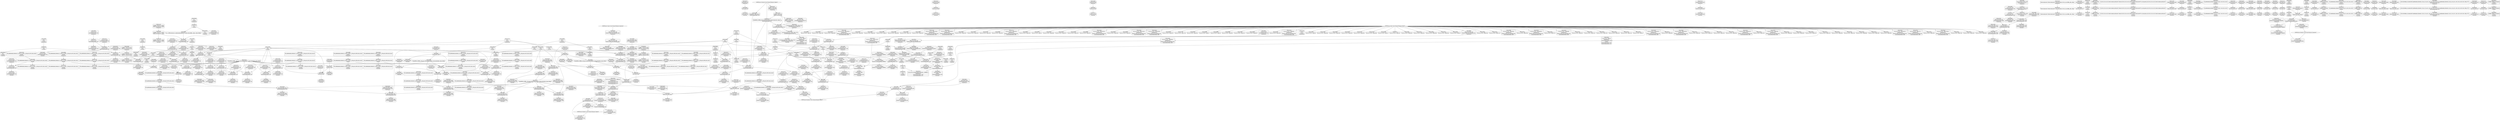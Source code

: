 digraph {
	CE0x52e9c70 [shape=record,shape=Mrecord,label="{CE0x52e9c70|ipc_has_perm:_bb|*SummSource*}"]
	CE0x5302f40 [shape=record,shape=Mrecord,label="{CE0x5302f40|current_sid:_tmp16|security/selinux/hooks.c,218|*SummSource*}"]
	CE0x52e5c20 [shape=record,shape=Mrecord,label="{CE0x52e5c20|current_sid:_do.body|*SummSource*}"]
	CE0x5321fa0 [shape=record,shape=Mrecord,label="{CE0x5321fa0|avc_has_perm:_tsid|Function::avc_has_perm&Arg::tsid::|*SummSink*}"]
	CE0x534eab0 [shape=record,shape=Mrecord,label="{CE0x534eab0|get_current:_tmp2|*SummSink*}"]
	CE0x532b320 [shape=record,shape=Mrecord,label="{CE0x532b320|0:_i32,_4:_i32,_8:_i32,_12:_i32,_:_CMRE_4,8_|*MultipleSource*|security/selinux/hooks.c,218|security/selinux/hooks.c,218|security/selinux/hooks.c,220}"]
	CE0x52ea7d0 [shape=record,shape=Mrecord,label="{CE0x52ea7d0|COLLAPSED:_GCMRE___llvm_gcov_ctr125_internal_global_11_x_i64_zeroinitializer:_elem_0:default:}"]
	CE0x5326b20 [shape=record,shape=Mrecord,label="{CE0x5326b20|current_sid:_tmp9|security/selinux/hooks.c,218}"]
	CE0x52fd8c0 [shape=record,shape=Mrecord,label="{CE0x52fd8c0|current_sid:_call4|security/selinux/hooks.c,218|*SummSource*}"]
	CE0x5327570 [shape=record,shape=Mrecord,label="{CE0x5327570|current_sid:_if.end|*SummSink*}"]
	CE0x52fb240 [shape=record,shape=Mrecord,label="{CE0x52fb240|80:_i32,_112:_i8*,_:_CRE_65,66_}"]
	CE0x52ed1b0 [shape=record,shape=Mrecord,label="{CE0x52ed1b0|i64*_getelementptr_inbounds_(_2_x_i64_,_2_x_i64_*___llvm_gcov_ctr294,_i64_0,_i64_0)|*Constant*|*SummSink*}"]
	CE0x5327730 [shape=record,shape=Mrecord,label="{CE0x5327730|current_sid:_land.lhs.true2|*SummSource*}"]
	CE0x52e5860 [shape=record,shape=Mrecord,label="{CE0x52e5860|ipc_has_perm:_tmp6|*LoadInst*|security/selinux/hooks.c,5134|*SummSink*}"]
	CE0x534eb40 [shape=record,shape=Mrecord,label="{CE0x534eb40|get_current:_tmp3|*SummSink*}"]
	CE0x5331d40 [shape=record,shape=Mrecord,label="{CE0x5331d40|current_sid:_tmp11|security/selinux/hooks.c,218|*SummSink*}"]
	CE0x52efdf0 [shape=record,shape=Mrecord,label="{CE0x52efdf0|ipc_has_perm:_call|security/selinux/hooks.c,5129|*SummSource*}"]
	CE0x52d12c0 [shape=record,shape=Mrecord,label="{CE0x52d12c0|i32_0|*Constant*|*SummSink*}"]
	CE0x52e7e70 [shape=record,shape=Mrecord,label="{CE0x52e7e70|_ret_i32_%call,_!dbg_!27725|security/selinux/hooks.c,5480|*SummSink*}"]
	CE0x52eb920 [shape=record,shape=Mrecord,label="{CE0x52eb920|current_sid:_tmp6|security/selinux/hooks.c,218|*SummSink*}"]
	CE0x52e28f0 [shape=record,shape=Mrecord,label="{CE0x52e28f0|80:_i32,_112:_i8*,_:_CRE_100,102_|*MultipleSource*|Function::selinux_sem_semop&Arg::sma::|security/selinux/hooks.c,5480}"]
	CE0x52ebd10 [shape=record,shape=Mrecord,label="{CE0x52ebd10|ipc_has_perm:_ad|security/selinux/hooks.c, 5128}"]
	CE0x52dfa10 [shape=record,shape=Mrecord,label="{CE0x52dfa10|80:_i32,_112:_i8*,_:_CRE_29,30_}"]
	CE0x52dc630 [shape=record,shape=Mrecord,label="{CE0x52dc630|selinux_sem_semop:_tmp9|security/selinux/hooks.c,5478}"]
	CE0x5342290 [shape=record,shape=Mrecord,label="{CE0x5342290|%struct.task_struct*_(%struct.task_struct**)*_asm_movq_%gs:$_1:P_,$0_,_r,im,_dirflag_,_fpsr_,_flags_}"]
	CE0x52de720 [shape=record,shape=Mrecord,label="{CE0x52de720|_call_void_mcount()_#3|*SummSink*}"]
	CE0x52fad80 [shape=record,shape=Mrecord,label="{CE0x52fad80|80:_i32,_112:_i8*,_:_CRE_61,62_}"]
	CE0x52d3400 [shape=record,shape=Mrecord,label="{CE0x52d3400|selinux_sem_semop:_tmp5|security/selinux/hooks.c,5475|*SummSource*}"]
	CE0x7029ed0 [shape=record,shape=Mrecord,label="{CE0x7029ed0|selinux_sem_semop:_tmp3|security/selinux/hooks.c,5475|*SummSource*}"]
	CE0x531e280 [shape=record,shape=Mrecord,label="{CE0x531e280|GLOBAL:_current_sid.__warned|Global_var:current_sid.__warned|*SummSink*}"]
	CE0x52de260 [shape=record,shape=Mrecord,label="{CE0x52de260|GLOBAL:___llvm_gcov_ctr125|Global_var:__llvm_gcov_ctr125|*SummSink*}"]
	CE0x52ef880 [shape=record,shape=Mrecord,label="{CE0x52ef880|current_sid:_tmp1|*SummSink*}"]
	CE0x52effa0 [shape=record,shape=Mrecord,label="{CE0x52effa0|i32_10|*Constant*|*SummSink*}"]
	CE0x52d67d0 [shape=record,shape=Mrecord,label="{CE0x52d67d0|80:_i32,_112:_i8*,_:_CRE_4,5_}"]
	CE0x52e3cf0 [shape=record,shape=Mrecord,label="{CE0x52e3cf0|80:_i32,_112:_i8*,_:_CRE_39,40_}"]
	CE0x52dfde0 [shape=record,shape=Mrecord,label="{CE0x52dfde0|i64*_getelementptr_inbounds_(_6_x_i64_,_6_x_i64_*___llvm_gcov_ctr323,_i64_0,_i64_4)|*Constant*}"]
	CE0x531af70 [shape=record,shape=Mrecord,label="{CE0x531af70|i1_true|*Constant*|*SummSink*}"]
	CE0x52f20b0 [shape=record,shape=Mrecord,label="{CE0x52f20b0|selinux_sem_semop:_tmp10|security/selinux/hooks.c,5480}"]
	CE0x52fdcd0 [shape=record,shape=Mrecord,label="{CE0x52fdcd0|GLOBAL:_get_current|*Constant*}"]
	CE0x52e14c0 [shape=record,shape=Mrecord,label="{CE0x52e14c0|i64*_getelementptr_inbounds_(_6_x_i64_,_6_x_i64_*___llvm_gcov_ctr323,_i64_0,_i64_0)|*Constant*|*SummSource*}"]
	CE0x52e5030 [shape=record,shape=Mrecord,label="{CE0x52e5030|i32_3|*Constant*}"]
	CE0x5321020 [shape=record,shape=Mrecord,label="{CE0x5321020|i32_(i32,_i32,_i16,_i32,_%struct.common_audit_data*)*_bitcast_(i32_(i32,_i32,_i16,_i32,_%struct.common_audit_data.495*)*_avc_has_perm_to_i32_(i32,_i32,_i16,_i32,_%struct.common_audit_data*)*)|*Constant*|*SummSink*}"]
	CE0x52e1930 [shape=record,shape=Mrecord,label="{CE0x52e1930|selinux_sem_semop:_if.end|*SummSource*}"]
	CE0x52f7d20 [shape=record,shape=Mrecord,label="{CE0x52f7d20|selinux_sem_semop:_alter|Function::selinux_sem_semop&Arg::alter::|*SummSink*}"]
	CE0x5330190 [shape=record,shape=Mrecord,label="{CE0x5330190|current_sid:_tmp4|security/selinux/hooks.c,218|*SummSource*}"]
	CE0x52e6620 [shape=record,shape=Mrecord,label="{CE0x52e6620|80:_i32,_112:_i8*,_:_CRE_71,72_}"]
	CE0x52de460 [shape=record,shape=Mrecord,label="{CE0x52de460|current_sid:_tmp5|security/selinux/hooks.c,218}"]
	CE0x52d0cf0 [shape=record,shape=Mrecord,label="{CE0x52d0cf0|selinux_sem_semop:_bb|*SummSource*}"]
	CE0x532f3c0 [shape=record,shape=Mrecord,label="{CE0x532f3c0|current_sid:_tobool1|security/selinux/hooks.c,218|*SummSource*}"]
	CE0x52ebd80 [shape=record,shape=Mrecord,label="{CE0x52ebd80|ipc_has_perm:_ad|security/selinux/hooks.c, 5128|*SummSource*}"]
	CE0x531bbf0 [shape=record,shape=Mrecord,label="{CE0x531bbf0|i32_218|*Constant*|*SummSink*}"]
	CE0x52dec60 [shape=record,shape=Mrecord,label="{CE0x52dec60|selinux_sem_semop:_tmp4|security/selinux/hooks.c,5475}"]
	CE0x5325540 [shape=record,shape=Mrecord,label="{CE0x5325540|current_sid:_land.lhs.true|*SummSink*}"]
	CE0x532a480 [shape=record,shape=Mrecord,label="{CE0x532a480|_ret_%struct.task_struct*_%tmp4,_!dbg_!27714|./arch/x86/include/asm/current.h,14|*SummSink*}"]
	CE0x531b5d0 [shape=record,shape=Mrecord,label="{CE0x531b5d0|current_sid:_tmp15|security/selinux/hooks.c,218|*SummSource*}"]
	CE0x531ed30 [shape=record,shape=Mrecord,label="{CE0x531ed30|ipc_has_perm:_ipc_id|security/selinux/hooks.c,5134|*SummSink*}"]
	CE0x52e4080 [shape=record,shape=Mrecord,label="{CE0x52e4080|80:_i32,_112:_i8*,_:_CRE_42,43_}"]
	CE0x52e2e60 [shape=record,shape=Mrecord,label="{CE0x52e2e60|80:_i32,_112:_i8*,_:_CRE_120,128_|*MultipleSource*|Function::selinux_sem_semop&Arg::sma::|security/selinux/hooks.c,5480}"]
	CE0x5309250 [shape=record,shape=Mrecord,label="{CE0x5309250|i8*_getelementptr_inbounds_(_25_x_i8_,_25_x_i8_*_.str3,_i32_0,_i32_0)|*Constant*|*SummSink*}"]
	CE0x69693c0 [shape=record,shape=Mrecord,label="{CE0x69693c0|selinux_sem_semop:_tmp2|security/selinux/hooks.c,5475|*SummSink*}"]
	CE0x5331150 [shape=record,shape=Mrecord,label="{CE0x5331150|i1_true|*Constant*|*SummSource*}"]
	CE0x531eaa0 [shape=record,shape=Mrecord,label="{CE0x531eaa0|ipc_has_perm:_ipc_id|security/selinux/hooks.c,5134}"]
	CE0x5300510 [shape=record,shape=Mrecord,label="{CE0x5300510|0:_i8,_8:_i32,_24:_%struct.selinux_audit_data*,_:_SCMRE_0,1_|*MultipleSource*|security/selinux/hooks.c, 5128|security/selinux/hooks.c,5133}"]
	CE0x53208c0 [shape=record,shape=Mrecord,label="{CE0x53208c0|ipc_has_perm:_call2|security/selinux/hooks.c,5136}"]
	CE0x532aef0 [shape=record,shape=Mrecord,label="{CE0x532aef0|current_sid:_sid|security/selinux/hooks.c,220|*SummSink*}"]
	CE0x52d5070 [shape=record,shape=Mrecord,label="{CE0x52d5070|80:_i32,_112:_i8*,_:_CRE_184,188_|*MultipleSource*|Function::selinux_sem_semop&Arg::sma::|security/selinux/hooks.c,5480}"]
	CE0x5302780 [shape=record,shape=Mrecord,label="{CE0x5302780|_call_void_mcount()_#3|*SummSource*}"]
	CE0x52e2c90 [shape=record,shape=Mrecord,label="{CE0x52e2c90|80:_i32,_112:_i8*,_:_CRE_112,120_|*MultipleSource*|Function::selinux_sem_semop&Arg::sma::|security/selinux/hooks.c,5480}"]
	CE0x53347b0 [shape=record,shape=Mrecord,label="{CE0x53347b0|current_sid:_do.end}"]
	CE0x53269b0 [shape=record,shape=Mrecord,label="{CE0x53269b0|i64_5|*Constant*|*SummSource*}"]
	CE0x52e0800 [shape=record,shape=Mrecord,label="{CE0x52e0800|selinux_sem_semop:_if.else}"]
	CE0x52fe020 [shape=record,shape=Mrecord,label="{CE0x52fe020|GLOBAL:_get_current|*Constant*|*SummSink*}"]
	CE0x52e7700 [shape=record,shape=Mrecord,label="{CE0x52e7700|i32_10|*Constant*}"]
	CE0x532daa0 [shape=record,shape=Mrecord,label="{CE0x532daa0|i32_22|*Constant*|*SummSink*}"]
	CE0x5fcc300 [shape=record,shape=Mrecord,label="{CE0x5fcc300|i64*_getelementptr_inbounds_(_6_x_i64_,_6_x_i64_*___llvm_gcov_ctr323,_i64_0,_i64_5)|*Constant*|*SummSink*}"]
	CE0x52fd740 [shape=record,shape=Mrecord,label="{CE0x52fd740|current_sid:_call4|security/selinux/hooks.c,218}"]
	CE0x532f850 [shape=record,shape=Mrecord,label="{CE0x532f850|i64_4|*Constant*|*SummSource*}"]
	CE0x52cd9c0 [shape=record,shape=Mrecord,label="{CE0x52cd9c0|GLOBAL:___llvm_gcov_ctr125|Global_var:__llvm_gcov_ctr125}"]
	CE0x531cbb0 [shape=record,shape=Mrecord,label="{CE0x531cbb0|current_sid:_tmp19|security/selinux/hooks.c,218|*SummSource*}"]
	CE0x52ebb30 [shape=record,shape=Mrecord,label="{CE0x52ebb30|i32_1|*Constant*|*SummSink*}"]
	CE0x668df90 [shape=record,shape=Mrecord,label="{CE0x668df90|selinux_sem_semop:_tmp2|security/selinux/hooks.c,5475|*SummSource*}"]
	CE0x52f0dd0 [shape=record,shape=Mrecord,label="{CE0x52f0dd0|80:_i32,_112:_i8*,_:_CRE_52,53_}"]
	CE0x4bab0b0 [shape=record,shape=Mrecord,label="{CE0x4bab0b0|i64_0|*Constant*|*SummSink*}"]
	CE0x530a3b0 [shape=record,shape=Mrecord,label="{CE0x530a3b0|i64*_getelementptr_inbounds_(_2_x_i64_,_2_x_i64_*___llvm_gcov_ctr294,_i64_0,_i64_1)|*Constant*|*SummSource*}"]
	CE0x53032e0 [shape=record,shape=Mrecord,label="{CE0x53032e0|i8_1|*Constant*}"]
	CE0x536b6f0 [shape=record,shape=Mrecord,label="{CE0x536b6f0|i64*_getelementptr_inbounds_(_2_x_i64_,_2_x_i64_*___llvm_gcov_ctr98,_i64_0,_i64_1)|*Constant*|*SummSource*}"]
	CE0x52ea9c0 [shape=record,shape=Mrecord,label="{CE0x52ea9c0|ipc_has_perm:_tmp1|*SummSource*}"]
	CE0x532cad0 [shape=record,shape=Mrecord,label="{CE0x532cad0|i32_78|*Constant*|*SummSource*}"]
	CE0x53346b0 [shape=record,shape=Mrecord,label="{CE0x53346b0|current_sid:_bb|*SummSink*}"]
	CE0x52e11a0 [shape=record,shape=Mrecord,label="{CE0x52e11a0|i64*_getelementptr_inbounds_(_2_x_i64_,_2_x_i64_*___llvm_gcov_ctr98,_i64_0,_i64_1)|*Constant*}"]
	CE0x52fcb10 [shape=record,shape=Mrecord,label="{CE0x52fcb10|current_sid:_tmp|*SummSink*}"]
	CE0x5327690 [shape=record,shape=Mrecord,label="{CE0x5327690|current_sid:_land.lhs.true2}"]
	CE0x52f1860 [shape=record,shape=Mrecord,label="{CE0x52f1860|80:_i32,_112:_i8*,_:_CRE_18,19_}"]
	CE0x52f3c40 [shape=record,shape=Mrecord,label="{CE0x52f3c40|80:_i32,_112:_i8*,_:_CRE_25,26_}"]
	CE0x532cd60 [shape=record,shape=Mrecord,label="{CE0x532cd60|current_sid:_cred|security/selinux/hooks.c,218|*SummSource*}"]
	CE0x52f80a0 [shape=record,shape=Mrecord,label="{CE0x52f80a0|80:_i32,_112:_i8*,_:_CRE_34,35_}"]
	CE0x532a520 [shape=record,shape=Mrecord,label="{CE0x532a520|current_sid:_tmp23|security/selinux/hooks.c,218}"]
	CE0x52e2720 [shape=record,shape=Mrecord,label="{CE0x52e2720|80:_i32,_112:_i8*,_:_CRE_96,100_|*MultipleSource*|Function::selinux_sem_semop&Arg::sma::|security/selinux/hooks.c,5480}"]
	CE0x52ee910 [shape=record,shape=Mrecord,label="{CE0x52ee910|i64_0|*Constant*|*SummSource*}"]
	CE0x531e580 [shape=record,shape=Mrecord,label="{CE0x531e580|ipc_has_perm:_u|security/selinux/hooks.c,5134|*SummSource*}"]
	CE0x5322270 [shape=record,shape=Mrecord,label="{CE0x5322270|avc_has_perm:_tclass|Function::avc_has_perm&Arg::tclass::|*SummSource*}"]
	CE0x531cd50 [shape=record,shape=Mrecord,label="{CE0x531cd50|current_sid:_tmp18|security/selinux/hooks.c,218}"]
	CE0x5327ec0 [shape=record,shape=Mrecord,label="{CE0x5327ec0|current_sid:_tmp20|security/selinux/hooks.c,218|*SummSource*}"]
	CE0x52e8ad0 [shape=record,shape=Mrecord,label="{CE0x52e8ad0|ipc_has_perm:_entry|*SummSource*}"]
	CE0x5330c30 [shape=record,shape=Mrecord,label="{CE0x5330c30|current_sid:_tmp14|security/selinux/hooks.c,218|*SummSource*}"]
	CE0x52db900 [shape=record,shape=Mrecord,label="{CE0x52db900|GLOBAL:___llvm_gcov_ctr323|Global_var:__llvm_gcov_ctr323}"]
	CE0x52f9dc0 [shape=record,shape=Mrecord,label="{CE0x52f9dc0|current_sid:_entry|*SummSink*}"]
	CE0x52dfd70 [shape=record,shape=Mrecord,label="{CE0x52dfd70|selinux_sem_semop:_tmp7|security/selinux/hooks.c,5476|*SummSink*}"]
	CE0x532c210 [shape=record,shape=Mrecord,label="{CE0x532c210|get_current:_bb|*SummSource*}"]
	CE0x67c0ab0 [shape=record,shape=Mrecord,label="{CE0x67c0ab0|selinux_sem_semop:_tmp}"]
	CE0x5fcc190 [shape=record,shape=Mrecord,label="{CE0x5fcc190|i32_16|*Constant*|*SummSink*}"]
	CE0x5322620 [shape=record,shape=Mrecord,label="{CE0x5322620|_ret_i32_%retval.0,_!dbg_!27728|security/selinux/avc.c,775}"]
	CE0x52f0f00 [shape=record,shape=Mrecord,label="{CE0x52f0f00|80:_i32,_112:_i8*,_:_CRE_53,54_}"]
	CE0x52d0350 [shape=record,shape=Mrecord,label="{CE0x52d0350|i64*_getelementptr_inbounds_(_6_x_i64_,_6_x_i64_*___llvm_gcov_ctr323,_i64_0,_i64_3)|*Constant*|*SummSource*}"]
	CE0x52df140 [shape=record,shape=Mrecord,label="{CE0x52df140|selinux_sem_semop:_tobool|security/selinux/hooks.c,5475|*SummSink*}"]
	CE0x5333610 [shape=record,shape=Mrecord,label="{CE0x5333610|current_sid:_tmp12|security/selinux/hooks.c,218|*SummSource*}"]
	CE0x532a2a0 [shape=record,shape=Mrecord,label="{CE0x532a2a0|_ret_%struct.task_struct*_%tmp4,_!dbg_!27714|./arch/x86/include/asm/current.h,14|*SummSource*}"]
	CE0x532e030 [shape=record,shape=Mrecord,label="{CE0x532e030|COLLAPSED:_CMRE:_elem_0::|security/selinux/hooks.c,218}"]
	CE0x5303960 [shape=record,shape=Mrecord,label="{CE0x5303960|_call_void_mcount()_#3|*SummSource*}"]
	CE0x531c8b0 [shape=record,shape=Mrecord,label="{CE0x531c8b0|current_sid:_tmp17|security/selinux/hooks.c,218|*SummSource*}"]
	CE0x52d5410 [shape=record,shape=Mrecord,label="{CE0x52d5410|GLOBAL:_ipc_has_perm|*Constant*}"]
	CE0x52eba90 [shape=record,shape=Mrecord,label="{CE0x52eba90|current_sid:_tmp7|security/selinux/hooks.c,218}"]
	CE0x5331840 [shape=record,shape=Mrecord,label="{CE0x5331840|current_sid:_tmp10|security/selinux/hooks.c,218|*SummSink*}"]
	CE0x531bde0 [shape=record,shape=Mrecord,label="{CE0x531bde0|i8*_getelementptr_inbounds_(_45_x_i8_,_45_x_i8_*_.str12,_i32_0,_i32_0)|*Constant*|*SummSource*}"]
	CE0x52dd640 [shape=record,shape=Mrecord,label="{CE0x52dd640|i64*_getelementptr_inbounds_(_11_x_i64_,_11_x_i64_*___llvm_gcov_ctr125,_i64_0,_i64_1)|*Constant*}"]
	CE0x532d8a0 [shape=record,shape=Mrecord,label="{CE0x532d8a0|i32_22|*Constant*|*SummSource*}"]
	CE0x534ea40 [shape=record,shape=Mrecord,label="{CE0x534ea40|get_current:_tmp2|*SummSource*}"]
	"CONST[source:2(external),value:2(dynamic)][purpose:{subject}]"
	CE0x5322ca0 [shape=record,shape=Mrecord,label="{CE0x5322ca0|avc_has_perm:_auditdata|Function::avc_has_perm&Arg::auditdata::|*SummSource*}"]
	CE0x52e53e0 [shape=record,shape=Mrecord,label="{CE0x52e53e0|ipc_has_perm:_key|security/selinux/hooks.c,5134|*SummSink*}"]
	CE0x52f41a0 [shape=record,shape=Mrecord,label="{CE0x52f41a0|selinux_sem_semop:_tmp6|security/selinux/hooks.c,5476}"]
	CE0x52f8730 [shape=record,shape=Mrecord,label="{CE0x52f8730|80:_i32,_112:_i8*,_:_CRE_0,1_}"]
	CE0x52df080 [shape=record,shape=Mrecord,label="{CE0x52df080|selinux_sem_semop:_tobool|security/selinux/hooks.c,5475|*SummSource*}"]
	CE0x52f8f40 [shape=record,shape=Mrecord,label="{CE0x52f8f40|i64*_getelementptr_inbounds_(_6_x_i64_,_6_x_i64_*___llvm_gcov_ctr323,_i64_0,_i64_4)|*Constant*|*SummSource*}"]
	CE0x52e5a10 [shape=record,shape=Mrecord,label="{CE0x52e5a10|current_sid:_do.body}"]
	CE0x531d560 [shape=record,shape=Mrecord,label="{CE0x531d560|i64*_getelementptr_inbounds_(_11_x_i64_,_11_x_i64_*___llvm_gcov_ctr125,_i64_0,_i64_10)|*Constant*}"]
	CE0x52e50a0 [shape=record,shape=Mrecord,label="{CE0x52e50a0|i32_3|*Constant*|*SummSource*}"]
	CE0x5326940 [shape=record,shape=Mrecord,label="{CE0x5326940|i64_5|*Constant*}"]
	CE0x531c2f0 [shape=record,shape=Mrecord,label="{CE0x531c2f0|i64*_getelementptr_inbounds_(_11_x_i64_,_11_x_i64_*___llvm_gcov_ctr125,_i64_0,_i64_9)|*Constant*|*SummSource*}"]
	CE0x532d2c0 [shape=record,shape=Mrecord,label="{CE0x532d2c0|current_sid:_tmp21|security/selinux/hooks.c,218}"]
	CE0x52f0910 [shape=record,shape=Mrecord,label="{CE0x52f0910|80:_i32,_112:_i8*,_:_CRE_48,49_}"]
	CE0x52e87f0 [shape=record,shape=Mrecord,label="{CE0x52e87f0|GLOBAL:_ipc_has_perm|*Constant*|*SummSource*}"]
	CE0x52dfe50 [shape=record,shape=Mrecord,label="{CE0x52dfe50|selinux_sem_semop:_tmp7|security/selinux/hooks.c,5476|*SummSource*}"]
	CE0x5323370 [shape=record,shape=Mrecord,label="{CE0x5323370|current_sid:_do.body|*SummSink*}"]
	CE0x5330020 [shape=record,shape=Mrecord,label="{CE0x5330020|i64_3|*Constant*|*SummSink*}"]
	CE0x52e63c0 [shape=record,shape=Mrecord,label="{CE0x52e63c0|80:_i32,_112:_i8*,_:_CRE_69,70_}"]
	CE0x52e9b00 [shape=record,shape=Mrecord,label="{CE0x52e9b00|ipc_has_perm:_bb}"]
	CE0x52e05d0 [shape=record,shape=Mrecord,label="{CE0x52e05d0|80:_i32,_112:_i8*,_:_CRE_14,15_}"]
	CE0x52df6b0 [shape=record,shape=Mrecord,label="{CE0x52df6b0|80:_i32,_112:_i8*,_:_CRE_26,27_}"]
	CE0x52d4590 [shape=record,shape=Mrecord,label="{CE0x52d4590|80:_i32,_112:_i8*,_:_CRE_136,144_|*MultipleSource*|Function::selinux_sem_semop&Arg::sma::|security/selinux/hooks.c,5480}"]
	CE0x52fda30 [shape=record,shape=Mrecord,label="{CE0x52fda30|current_sid:_call4|security/selinux/hooks.c,218|*SummSink*}"]
	CE0x52fedd0 [shape=record,shape=Mrecord,label="{CE0x52fedd0|ipc_has_perm:_tmp5|security/selinux/hooks.c,5131}"]
	CE0x52e4950 [shape=record,shape=Mrecord,label="{CE0x52e4950|current_sid:_call|security/selinux/hooks.c,218|*SummSink*}"]
	CE0x52eacc0 [shape=record,shape=Mrecord,label="{CE0x52eacc0|i32_1|*Constant*|*SummSource*}"]
	CE0x52d8830 [shape=record,shape=Mrecord,label="{CE0x52d8830|selinux_sem_semop:_if.else|*SummSink*}"]
	CE0x531f820 [shape=record,shape=Mrecord,label="{CE0x531f820|0:_i16,_4:_i32,_:_CRE_4,8_|*MultipleSource*|security/selinux/hooks.c,5136|*LoadInst*|security/selinux/hooks.c,5131|security/selinux/hooks.c,5131}"]
	CE0x52d3e00 [shape=record,shape=Mrecord,label="{CE0x52d3e00|i64_1|*Constant*|*SummSink*}"]
	CE0x52f39e0 [shape=record,shape=Mrecord,label="{CE0x52f39e0|80:_i32,_112:_i8*,_:_CRE_23,24_}"]
	CE0x52deec0 [shape=record,shape=Mrecord,label="{CE0x52deec0|selinux_sem_semop:_tmp7|security/selinux/hooks.c,5476}"]
	CE0x52efe90 [shape=record,shape=Mrecord,label="{CE0x52efe90|ipc_has_perm:_call|security/selinux/hooks.c,5129|*SummSink*}"]
	CE0x5368da0 [shape=record,shape=Mrecord,label="{CE0x5368da0|get_current:_tmp|*SummSink*}"]
	CE0x52ce860 [shape=record,shape=Mrecord,label="{CE0x52ce860|ipc_has_perm:_security|security/selinux/hooks.c,5131|*SummSource*}"]
	CE0x5325750 [shape=record,shape=Mrecord,label="{CE0x5325750|i64*_getelementptr_inbounds_(_11_x_i64_,_11_x_i64_*___llvm_gcov_ctr125,_i64_0,_i64_0)|*Constant*|*SummSource*}"]
	CE0x5332810 [shape=record,shape=Mrecord,label="{CE0x5332810|i64*_getelementptr_inbounds_(_11_x_i64_,_11_x_i64_*___llvm_gcov_ctr125,_i64_0,_i64_1)|*Constant*|*SummSink*}"]
	CE0x52ecd60 [shape=record,shape=Mrecord,label="{CE0x52ecd60|GLOBAL:_current_sid|*Constant*}"]
	CE0x52dfb40 [shape=record,shape=Mrecord,label="{CE0x52dfb40|80:_i32,_112:_i8*,_:_CRE_30,31_}"]
	CE0x531fbe0 [shape=record,shape=Mrecord,label="{CE0x531fbe0|ipc_has_perm:_tmp7|security/selinux/hooks.c,5136|*SummSource*}"]
	CE0x52e5740 [shape=record,shape=Mrecord,label="{CE0x52e5740|ipc_has_perm:_tmp6|*LoadInst*|security/selinux/hooks.c,5134|*SummSource*}"]
	CE0x52d4900 [shape=record,shape=Mrecord,label="{CE0x52d4900|80:_i32,_112:_i8*,_:_CRE_152,160_|*MultipleSource*|Function::selinux_sem_semop&Arg::sma::|security/selinux/hooks.c,5480}"]
	CE0x532ed90 [shape=record,shape=Mrecord,label="{CE0x532ed90|current_sid:_if.end|*SummSource*}"]
	CE0x52fe9c0 [shape=record,shape=Mrecord,label="{CE0x52fe9c0|current_sid:_if.then|*SummSink*}"]
	CE0x5321d00 [shape=record,shape=Mrecord,label="{CE0x5321d00|avc_has_perm:_tsid|Function::avc_has_perm&Arg::tsid::}"]
	CE0x52e9e80 [shape=record,shape=Mrecord,label="{CE0x52e9e80|current_sid:_tmp2|*SummSource*}"]
	CE0x52e3000 [shape=record,shape=Mrecord,label="{CE0x52e3000|80:_i32,_112:_i8*,_:_CRE_128,136_|*MultipleSource*|Function::selinux_sem_semop&Arg::sma::|security/selinux/hooks.c,5480}"]
	CE0x5330120 [shape=record,shape=Mrecord,label="{CE0x5330120|current_sid:_tmp4|security/selinux/hooks.c,218}"]
	CE0x52e15c0 [shape=record,shape=Mrecord,label="{CE0x52e15c0|get_current:_tmp1|*SummSource*}"]
	CE0x52f8300 [shape=record,shape=Mrecord,label="{CE0x52f8300|80:_i32,_112:_i8*,_:_CRE_36,37_}"]
	CE0x532ad90 [shape=record,shape=Mrecord,label="{CE0x532ad90|current_sid:_sid|security/selinux/hooks.c,220}"]
	CE0x5333030 [shape=record,shape=Mrecord,label="{CE0x5333030|i64*_getelementptr_inbounds_(_11_x_i64_,_11_x_i64_*___llvm_gcov_ctr125,_i64_0,_i64_0)|*Constant*|*SummSink*}"]
	CE0x52ffaa0 [shape=record,shape=Mrecord,label="{CE0x52ffaa0|ipc_has_perm:_tmp5|security/selinux/hooks.c,5131|*SummSource*}"]
	CE0x532f2a0 [shape=record,shape=Mrecord,label="{CE0x532f2a0|current_sid:_tobool1|security/selinux/hooks.c,218}"]
	CE0x52ffd20 [shape=record,shape=Mrecord,label="{CE0x52ffd20|ipc_has_perm:_tmp5|security/selinux/hooks.c,5131|*SummSink*}"]
	CE0x531ffc0 [shape=record,shape=Mrecord,label="{CE0x531ffc0|ipc_has_perm:_sclass|security/selinux/hooks.c,5136}"]
	CE0x531c480 [shape=record,shape=Mrecord,label="{CE0x531c480|i64*_getelementptr_inbounds_(_11_x_i64_,_11_x_i64_*___llvm_gcov_ctr125,_i64_0,_i64_9)|*Constant*|*SummSink*}"]
	"CONST[source:1(input),value:2(dynamic)][purpose:{operation}]"
	CE0x52f1730 [shape=record,shape=Mrecord,label="{CE0x52f1730|80:_i32,_112:_i8*,_:_CRE_17,18_}"]
	CE0x52f6ba0 [shape=record,shape=Mrecord,label="{CE0x52f6ba0|ipc_has_perm:_call|security/selinux/hooks.c,5129}"]
	CE0x52f9c00 [shape=record,shape=Mrecord,label="{CE0x52f9c00|current_sid:_entry}"]
	CE0x52ea510 [shape=record,shape=Mrecord,label="{CE0x52ea510|ipc_has_perm:_tmp2}"]
	CE0x52f4210 [shape=record,shape=Mrecord,label="{CE0x52f4210|selinux_sem_semop:_tmp6|security/selinux/hooks.c,5476|*SummSource*}"]
	CE0x53231c0 [shape=record,shape=Mrecord,label="{CE0x53231c0|_ret_i32_%retval.0,_!dbg_!27728|security/selinux/avc.c,775|*SummSink*}"]
	CE0x52f0b70 [shape=record,shape=Mrecord,label="{CE0x52f0b70|80:_i32,_112:_i8*,_:_CRE_50,51_}"]
	CE0x536c400 [shape=record,shape=Mrecord,label="{CE0x536c400|i64*_getelementptr_inbounds_(_2_x_i64_,_2_x_i64_*___llvm_gcov_ctr98,_i64_0,_i64_0)|*Constant*}"]
	CE0x53339e0 [shape=record,shape=Mrecord,label="{CE0x53339e0|i64*_getelementptr_inbounds_(_11_x_i64_,_11_x_i64_*___llvm_gcov_ctr125,_i64_0,_i64_6)|*Constant*}"]
	CE0x52f6e80 [shape=record,shape=Mrecord,label="{CE0x52f6e80|80:_i32,_112:_i8*,_:_CRE_6,7_}"]
	CE0x52d8f60 [shape=record,shape=Mrecord,label="{CE0x52d8f60|selinux_sem_semop:_tobool|security/selinux/hooks.c,5475}"]
	CE0x52fc610 [shape=record,shape=Mrecord,label="{CE0x52fc610|ipc_has_perm:_tmp2|*SummSource*}"]
	CE0x52d6900 [shape=record,shape=Mrecord,label="{CE0x52d6900|80:_i32,_112:_i8*,_:_CRE_5,6_}"]
	CE0x52cdfb0 [shape=record,shape=Mrecord,label="{CE0x52cdfb0|_ret_i32_%tmp24,_!dbg_!27742|security/selinux/hooks.c,220|*SummSink*}"]
	CE0x53219a0 [shape=record,shape=Mrecord,label="{CE0x53219a0|avc_has_perm:_ssid|Function::avc_has_perm&Arg::ssid::}"]
	CE0x5325d10 [shape=record,shape=Mrecord,label="{CE0x5325d10|_call_void_mcount()_#3|*SummSink*}"]
	CE0x52f06b0 [shape=record,shape=Mrecord,label="{CE0x52f06b0|80:_i32,_112:_i8*,_:_CRE_46,47_}"]
	CE0x532d4e0 [shape=record,shape=Mrecord,label="{CE0x532d4e0|current_sid:_tmp21|security/selinux/hooks.c,218|*SummSink*}"]
	CE0x531f990 [shape=record,shape=Mrecord,label="{CE0x531f990|ipc_has_perm:_tmp7|security/selinux/hooks.c,5136}"]
	CE0x53340c0 [shape=record,shape=Mrecord,label="{CE0x53340c0|current_sid:_tmp13|security/selinux/hooks.c,218|*SummSource*}"]
	CE0x52f1600 [shape=record,shape=Mrecord,label="{CE0x52f1600|80:_i32,_112:_i8*,_:_CRE_16,17_}"]
	CE0x52e6060 [shape=record,shape=Mrecord,label="{CE0x52e6060|80:_i32,_112:_i8*,_:_CRE_66,67_}"]
	CE0x52d1130 [shape=record,shape=Mrecord,label="{CE0x52d1130|COLLAPSED:_GCMRE___llvm_gcov_ctr323_internal_global_6_x_i64_zeroinitializer:_elem_0:default:}"]
	CE0x5322fe0 [shape=record,shape=Mrecord,label="{CE0x5322fe0|_ret_i32_%retval.0,_!dbg_!27728|security/selinux/avc.c,775|*SummSource*}"]
	CE0x5302630 [shape=record,shape=Mrecord,label="{CE0x5302630|_call_void_mcount()_#3}"]
	CE0x52e92b0 [shape=record,shape=Mrecord,label="{CE0x52e92b0|ipc_has_perm:_perms|Function::ipc_has_perm&Arg::perms::|*SummSink*}"]
	CE0x52e7d60 [shape=record,shape=Mrecord,label="{CE0x52e7d60|_ret_i32_%call,_!dbg_!27725|security/selinux/hooks.c,5480|*SummSource*}"]
	CE0x67c0a40 [shape=record,shape=Mrecord,label="{CE0x67c0a40|selinux_sem_semop:_tmp|*SummSource*}"]
	CE0x5308f70 [shape=record,shape=Mrecord,label="{CE0x5308f70|i8*_getelementptr_inbounds_(_25_x_i8_,_25_x_i8_*_.str3,_i32_0,_i32_0)|*Constant*}"]
	CE0x532dc70 [shape=record,shape=Mrecord,label="{CE0x532dc70|current_sid:_security|security/selinux/hooks.c,218|*SummSource*}"]
	CE0x52fa530 [shape=record,shape=Mrecord,label="{CE0x52fa530|80:_i32,_112:_i8*,_:_CRE_54,55_}"]
	CE0x531dac0 [shape=record,shape=Mrecord,label="{CE0x531dac0|current_sid:_tmp20|security/selinux/hooks.c,218}"]
	CE0x53345e0 [shape=record,shape=Mrecord,label="{CE0x53345e0|current_sid:_bb|*SummSource*}"]
	CE0x5333780 [shape=record,shape=Mrecord,label="{CE0x5333780|current_sid:_tmp12|security/selinux/hooks.c,218|*SummSink*}"]
	CE0x531be50 [shape=record,shape=Mrecord,label="{CE0x531be50|i8*_getelementptr_inbounds_(_45_x_i8_,_45_x_i8_*_.str12,_i32_0,_i32_0)|*Constant*|*SummSink*}"]
	CE0x52f1b20 [shape=record,shape=Mrecord,label="{CE0x52f1b20|i32_48|*Constant*|*SummSource*}"]
	CE0x531b8b0 [shape=record,shape=Mrecord,label="{CE0x531b8b0|i8_4|*Constant*|*SummSource*}"]
	CE0x722da60 [shape=record,shape=Mrecord,label="{CE0x722da60|i64*_getelementptr_inbounds_(_6_x_i64_,_6_x_i64_*___llvm_gcov_ctr323,_i64_0,_i64_3)|*Constant*}"]
	CE0x52fe1e0 [shape=record,shape=Mrecord,label="{CE0x52fe1e0|get_current:_entry|*SummSource*}"]
	CE0x52e2350 [shape=record,shape=Mrecord,label="{CE0x52e2350|80:_i32,_112:_i8*,_:_CRE_88,92_|*MultipleSource*|Function::selinux_sem_semop&Arg::sma::|security/selinux/hooks.c,5480}"]
	CE0x52e9e10 [shape=record,shape=Mrecord,label="{CE0x52e9e10|current_sid:_tmp2}"]
	CE0x52df2f0 [shape=record,shape=Mrecord,label="{CE0x52df2f0|i32_0|*Constant*}"]
	CE0x52e78f0 [shape=record,shape=Mrecord,label="{CE0x52e78f0|ipc_has_perm:_security|security/selinux/hooks.c,5131|*SummSink*}"]
	CE0x52f70e0 [shape=record,shape=Mrecord,label="{CE0x52f70e0|80:_i32,_112:_i8*,_:_CRE_8,9_}"]
	CE0x52e41b0 [shape=record,shape=Mrecord,label="{CE0x52e41b0|80:_i32,_112:_i8*,_:_CRE_43,44_}"]
	CE0x5321750 [shape=record,shape=Mrecord,label="{CE0x5321750|avc_has_perm:_requested|Function::avc_has_perm&Arg::requested::|*SummSink*}"]
	CE0x52fe2c0 [shape=record,shape=Mrecord,label="{CE0x52fe2c0|get_current:_entry|*SummSink*}"]
	CE0x52e19a0 [shape=record,shape=Mrecord,label="{CE0x52e19a0|selinux_sem_semop:_if.end|*SummSink*}"]
	CE0x532bd40 [shape=record,shape=Mrecord,label="{CE0x532bd40|current_sid:_tmp24|security/selinux/hooks.c,220|*SummSource*}"]
	CE0x52cdbd0 [shape=record,shape=Mrecord,label="{CE0x52cdbd0|GLOBAL:___llvm_gcov_ctr125|Global_var:__llvm_gcov_ctr125|*SummSource*}"]
	CE0x53203f0 [shape=record,shape=Mrecord,label="{CE0x53203f0|ipc_has_perm:_tmp8|security/selinux/hooks.c,5136}"]
	CE0x52fa660 [shape=record,shape=Mrecord,label="{CE0x52fa660|80:_i32,_112:_i8*,_:_CRE_55,56_}"]
	CE0x52faeb0 [shape=record,shape=Mrecord,label="{CE0x52faeb0|80:_i32,_112:_i8*,_:_CRE_62,63_}"]
	CE0x532e1b0 [shape=record,shape=Mrecord,label="{CE0x532e1b0|current_sid:_tmp22|security/selinux/hooks.c,218}"]
	CE0x52fde50 [shape=record,shape=Mrecord,label="{CE0x52fde50|GLOBAL:_get_current|*Constant*|*SummSource*}"]
	CE0x532a850 [shape=record,shape=Mrecord,label="{CE0x532a850|current_sid:_tmp23|security/selinux/hooks.c,218|*SummSink*}"]
	CE0x532cc60 [shape=record,shape=Mrecord,label="{CE0x532cc60|current_sid:_sid|security/selinux/hooks.c,220|*SummSource*}"]
	CE0x52ff110 [shape=record,shape=Mrecord,label="{CE0x52ff110|ipc_has_perm:_type|security/selinux/hooks.c,5133|*SummSink*}"]
	CE0x53030b0 [shape=record,shape=Mrecord,label="{CE0x53030b0|current_sid:_tmp16|security/selinux/hooks.c,218|*SummSink*}"]
	CE0x5320140 [shape=record,shape=Mrecord,label="{CE0x5320140|ipc_has_perm:_sclass|security/selinux/hooks.c,5136|*SummSource*}"]
	"CONST[source:1(input),value:2(dynamic)][purpose:{object}]"
	CE0x531f1c0 [shape=record,shape=Mrecord,label="{CE0x531f1c0|ipc_has_perm:_sid1|security/selinux/hooks.c,5136|*SummSource*}"]
	CE0x52f2440 [shape=record,shape=Mrecord,label="{CE0x52f2440|selinux_sem_semop:_tmp9|security/selinux/hooks.c,5478|*SummSink*}"]
	CE0x52fc680 [shape=record,shape=Mrecord,label="{CE0x52fc680|ipc_has_perm:_tmp2|*SummSink*}"]
	CE0x52e0cc0 [shape=record,shape=Mrecord,label="{CE0x52e0cc0|selinux_sem_semop:_tmp11|security/selinux/hooks.c,5480}"]
	CE0x52fac50 [shape=record,shape=Mrecord,label="{CE0x52fac50|80:_i32,_112:_i8*,_:_CRE_60,61_}"]
	CE0x52fbda0 [shape=record,shape=Mrecord,label="{CE0x52fbda0|ipc_has_perm:_tmp3|*SummSource*}"]
	CE0x532e320 [shape=record,shape=Mrecord,label="{CE0x532e320|current_sid:_tmp22|security/selinux/hooks.c,218|*SummSource*}"]
	CE0x532abf0 [shape=record,shape=Mrecord,label="{CE0x532abf0|i32_1|*Constant*}"]
	CE0x52ec350 [shape=record,shape=Mrecord,label="{CE0x52ec350|get_current:_tmp4|./arch/x86/include/asm/current.h,14}"]
	CE0x52fef70 [shape=record,shape=Mrecord,label="{CE0x52fef70|ipc_has_perm:_tmp4|*LoadInst*|security/selinux/hooks.c,5131|*SummSink*}"]
	CE0x532a390 [shape=record,shape=Mrecord,label="{CE0x532a390|_ret_%struct.task_struct*_%tmp4,_!dbg_!27714|./arch/x86/include/asm/current.h,14}"]
	CE0x5320eb0 [shape=record,shape=Mrecord,label="{CE0x5320eb0|i32_(i32,_i32,_i16,_i32,_%struct.common_audit_data*)*_bitcast_(i32_(i32,_i32,_i16,_i32,_%struct.common_audit_data.495*)*_avc_has_perm_to_i32_(i32,_i32,_i16,_i32,_%struct.common_audit_data*)*)|*Constant*|*SummSource*}"]
	CE0x52e4410 [shape=record,shape=Mrecord,label="{CE0x52e4410|80:_i32,_112:_i8*,_:_CRE_45,46_}"]
	CE0x5322e20 [shape=record,shape=Mrecord,label="{CE0x5322e20|avc_has_perm:_auditdata|Function::avc_has_perm&Arg::auditdata::|*SummSink*}"]
	CE0x531c4f0 [shape=record,shape=Mrecord,label="{CE0x531c4f0|current_sid:_tmp17|security/selinux/hooks.c,218}"]
	CE0x52fb860 [shape=record,shape=Mrecord,label="{CE0x52fb860|selinux_sem_semop:_sem_perm|security/selinux/hooks.c,5480|*SummSource*}"]
	CE0x52dc460 [shape=record,shape=Mrecord,label="{CE0x52dc460|selinux_sem_semop:_tmp9|security/selinux/hooks.c,5478|*SummSource*}"]
	CE0x52d9440 [shape=record,shape=Mrecord,label="{CE0x52d9440|80:_i32,_112:_i8*,_:_CRE_1,2_}"]
	CE0x52f7210 [shape=record,shape=Mrecord,label="{CE0x52f7210|80:_i32,_112:_i8*,_:_CRE_9,10_}"]
	CE0x52e90d0 [shape=record,shape=Mrecord,label="{CE0x52e90d0|ipc_has_perm:_perms|Function::ipc_has_perm&Arg::perms::|*SummSource*}"]
	CE0x52fa9f0 [shape=record,shape=Mrecord,label="{CE0x52fa9f0|80:_i32,_112:_i8*,_:_CRE_58,59_}"]
	CE0x531dc70 [shape=record,shape=Mrecord,label="{CE0x531dc70|current_sid:_tmp7|security/selinux/hooks.c,218|*SummSource*}"]
	CE0x52ee9f0 [shape=record,shape=Mrecord,label="{CE0x52ee9f0|selinux_sem_semop:_if.then|*SummSource*}"]
	CE0x52eb250 [shape=record,shape=Mrecord,label="{CE0x52eb250|ipc_has_perm:_tmp|*SummSource*}"]
	CE0x53330a0 [shape=record,shape=Mrecord,label="{CE0x53330a0|current_sid:_bb}"]
	CE0x52d42d0 [shape=record,shape=Mrecord,label="{CE0x52d42d0|selinux_sem_semop:_entry|*SummSink*}"]
	CE0x532c2f0 [shape=record,shape=Mrecord,label="{CE0x532c2f0|get_current:_bb|*SummSink*}"]
	CE0x52e3e20 [shape=record,shape=Mrecord,label="{CE0x52e3e20|80:_i32,_112:_i8*,_:_CRE_40,41_}"]
	CE0x531b1b0 [shape=record,shape=Mrecord,label="{CE0x531b1b0|i64*_getelementptr_inbounds_(_11_x_i64_,_11_x_i64_*___llvm_gcov_ctr125,_i64_0,_i64_8)|*Constant*|*SummSource*}"]
	CE0x5321b00 [shape=record,shape=Mrecord,label="{CE0x5321b00|avc_has_perm:_ssid|Function::avc_has_perm&Arg::ssid::|*SummSink*}"]
	CE0x52eae70 [shape=record,shape=Mrecord,label="{CE0x52eae70|current_sid:_call|security/selinux/hooks.c,218}"]
	CE0x530a240 [shape=record,shape=Mrecord,label="{CE0x530a240|i64*_getelementptr_inbounds_(_2_x_i64_,_2_x_i64_*___llvm_gcov_ctr294,_i64_0,_i64_1)|*Constant*}"]
	CE0x52df010 [shape=record,shape=Mrecord,label="{CE0x52df010|i64_2|*Constant*}"]
	CE0x531e150 [shape=record,shape=Mrecord,label="{CE0x531e150|GLOBAL:_current_sid.__warned|Global_var:current_sid.__warned|*SummSource*}"]
	CE0x531f050 [shape=record,shape=Mrecord,label="{CE0x531f050|ipc_has_perm:_sid1|security/selinux/hooks.c,5136}"]
	CE0x5322870 [shape=record,shape=Mrecord,label="{CE0x5322870|avc_has_perm:_requested|Function::avc_has_perm&Arg::requested::|*SummSource*}"]
	CE0x52de350 [shape=record,shape=Mrecord,label="{CE0x52de350|i64_0|*Constant*}"]
	CE0x5332880 [shape=record,shape=Mrecord,label="{CE0x5332880|i64_1|*Constant*}"]
	CE0x52df8e0 [shape=record,shape=Mrecord,label="{CE0x52df8e0|80:_i32,_112:_i8*,_:_CRE_28,29_}"]
	CE0x5331bd0 [shape=record,shape=Mrecord,label="{CE0x5331bd0|current_sid:_tmp11|security/selinux/hooks.c,218|*SummSource*}"]
	CE0x5331eb0 [shape=record,shape=Mrecord,label="{CE0x5331eb0|current_sid:_tmp12|security/selinux/hooks.c,218}"]
	CE0x5322b50 [shape=record,shape=Mrecord,label="{CE0x5322b50|avc_has_perm:_auditdata|Function::avc_has_perm&Arg::auditdata::}"]
	CE0x668de90 [shape=record,shape=Mrecord,label="{CE0x668de90|selinux_sem_semop:_tmp2|security/selinux/hooks.c,5475}"]
	CE0x52e8920 [shape=record,shape=Mrecord,label="{CE0x52e8920|GLOBAL:_ipc_has_perm|*Constant*|*SummSink*}"]
	CE0x52e8cd0 [shape=record,shape=Mrecord,label="{CE0x52e8cd0|ipc_has_perm:_perms|Function::ipc_has_perm&Arg::perms::}"]
	CE0x532f4f0 [shape=record,shape=Mrecord,label="{CE0x532f4f0|current_sid:_tobool1|security/selinux/hooks.c,218|*SummSink*}"]
	CE0x52f3b10 [shape=record,shape=Mrecord,label="{CE0x52f3b10|80:_i32,_112:_i8*,_:_CRE_24,25_}"]
	CE0x532dd10 [shape=record,shape=Mrecord,label="{CE0x532dd10|current_sid:_security|security/selinux/hooks.c,218|*SummSink*}"]
	CE0x5330da0 [shape=record,shape=Mrecord,label="{CE0x5330da0|current_sid:_tmp14|security/selinux/hooks.c,218|*SummSink*}"]
	CE0x52f8a00 [shape=record,shape=Mrecord,label="{CE0x52f8a00|selinux_sem_semop:_sma|Function::selinux_sem_semop&Arg::sma::|*SummSink*}"]
	CE0x52f2680 [shape=record,shape=Mrecord,label="{CE0x52f2680|i32_16|*Constant*|*SummSource*}"]
	CE0x52f2310 [shape=record,shape=Mrecord,label="{CE0x52f2310|selinux_sem_semop:_tmp10|security/selinux/hooks.c,5480|*SummSink*}"]
	CE0x532c6c0 [shape=record,shape=Mrecord,label="{CE0x532c6c0|%struct.task_struct*_(%struct.task_struct**)*_asm_movq_%gs:$_1:P_,$0_,_r,im,_dirflag_,_fpsr_,_flags_|*SummSink*}"]
	CE0x668e000 [shape=record,shape=Mrecord,label="{CE0x668e000|GLOBAL:___llvm_gcov_ctr323|Global_var:__llvm_gcov_ctr323|*SummSource*}"]
	CE0x52f1b90 [shape=record,shape=Mrecord,label="{CE0x52f1b90|i32_48|*Constant*|*SummSink*}"]
	CE0x52eb0f0 [shape=record,shape=Mrecord,label="{CE0x52eb0f0|current_sid:_tmp3|*SummSource*}"]
	CE0x52de1f0 [shape=record,shape=Mrecord,label="{CE0x52de1f0|ipc_has_perm:_tmp}"]
	CE0x52d66f0 [shape=record,shape=Mrecord,label="{CE0x52d66f0|80:_i32,_112:_i8*,_:_CRE_3,4_}"]
	CE0x5334130 [shape=record,shape=Mrecord,label="{CE0x5334130|current_sid:_tmp13|security/selinux/hooks.c,218|*SummSink*}"]
	CE0x52f38b0 [shape=record,shape=Mrecord,label="{CE0x52f38b0|80:_i32,_112:_i8*,_:_CRE_22,23_}"]
	CE0x532a680 [shape=record,shape=Mrecord,label="{CE0x532a680|current_sid:_tmp23|security/selinux/hooks.c,218|*SummSource*}"]
	CE0x52eb050 [shape=record,shape=Mrecord,label="{CE0x52eb050|current_sid:_tmp3}"]
	CE0x52ebf40 [shape=record,shape=Mrecord,label="{CE0x52ebf40|current_sid:_tobool|security/selinux/hooks.c,218}"]
	CE0x532ca60 [shape=record,shape=Mrecord,label="{CE0x532ca60|i32_78|*Constant*|*SummSink*}"]
	CE0x5308890 [shape=record,shape=Mrecord,label="{CE0x5308890|_call_void_lockdep_rcu_suspicious(i8*_getelementptr_inbounds_(_25_x_i8_,_25_x_i8_*_.str3,_i32_0,_i32_0),_i32_218,_i8*_getelementptr_inbounds_(_45_x_i8_,_45_x_i8_*_.str12,_i32_0,_i32_0))_#10,_!dbg_!27727|security/selinux/hooks.c,218|*SummSink*}"]
	CE0x52f3cb0 [shape=record,shape=Mrecord,label="{CE0x52f3cb0|selinux_sem_semop:_tmp1|*SummSink*}"]
	CE0x5326a80 [shape=record,shape=Mrecord,label="{CE0x5326a80|i64_5|*Constant*|*SummSink*}"]
	CE0x52e0240 [shape=record,shape=Mrecord,label="{CE0x52e0240|80:_i32,_112:_i8*,_:_CRE_11,12_}"]
	CE0x52e6880 [shape=record,shape=Mrecord,label="{CE0x52e6880|80:_i32,_112:_i8*,_:_CRE_76,80_|*MultipleSource*|Function::selinux_sem_semop&Arg::sma::|security/selinux/hooks.c,5480}"]
	CE0x52f07e0 [shape=record,shape=Mrecord,label="{CE0x52f07e0|80:_i32,_112:_i8*,_:_CRE_47,48_}"]
	CE0x531d860 [shape=record,shape=Mrecord,label="{CE0x531d860|i64*_getelementptr_inbounds_(_11_x_i64_,_11_x_i64_*___llvm_gcov_ctr125,_i64_0,_i64_10)|*Constant*|*SummSink*}"]
	CE0x5320d30 [shape=record,shape=Mrecord,label="{CE0x5320d30|i32_(i32,_i32,_i16,_i32,_%struct.common_audit_data*)*_bitcast_(i32_(i32,_i32,_i16,_i32,_%struct.common_audit_data.495*)*_avc_has_perm_to_i32_(i32,_i32,_i16,_i32,_%struct.common_audit_data*)*)|*Constant*}"]
	CE0x52d9230 [shape=record,shape=Mrecord,label="{CE0x52d9230|selinux_sem_semop:_call|security/selinux/hooks.c,5480|*SummSink*}"]
	CE0x52e4e30 [shape=record,shape=Mrecord,label="{CE0x52e4e30|selinux_sem_semop:_tmp5|security/selinux/hooks.c,5475}"]
	CE0x52d5240 [shape=record,shape=Mrecord,label="{CE0x52d5240|80:_i32,_112:_i8*,_:_CRE_188,192_|*MultipleSource*|Function::selinux_sem_semop&Arg::sma::|security/selinux/hooks.c,5480}"]
	CE0x52f5ac0 [shape=record,shape=Mrecord,label="{CE0x52f5ac0|i64*_getelementptr_inbounds_(_6_x_i64_,_6_x_i64_*___llvm_gcov_ctr323,_i64_0,_i64_3)|*Constant*|*SummSink*}"]
	CE0x5303670 [shape=record,shape=Mrecord,label="{CE0x5303670|current_sid:_tmp3|*SummSink*}"]
	CE0x52ea160 [shape=record,shape=Mrecord,label="{CE0x52ea160|GLOBAL:_current_task|Global_var:current_task}"]
	CE0x5345ef0 [shape=record,shape=Mrecord,label="{CE0x5345ef0|get_current:_tmp4|./arch/x86/include/asm/current.h,14|*SummSource*}"]
	CE0x52fc4d0 [shape=record,shape=Mrecord,label="{CE0x52fc4d0|get_current:_tmp3|*SummSource*}"]
	CE0x53209f0 [shape=record,shape=Mrecord,label="{CE0x53209f0|ipc_has_perm:_call2|security/selinux/hooks.c,5136|*SummSource*}"]
	CE0x52dbb20 [shape=record,shape=Mrecord,label="{CE0x52dbb20|i64*_getelementptr_inbounds_(_6_x_i64_,_6_x_i64_*___llvm_gcov_ctr323,_i64_0,_i64_0)|*Constant*|*SummSink*}"]
	CE0x52e64f0 [shape=record,shape=Mrecord,label="{CE0x52e64f0|80:_i32,_112:_i8*,_:_CRE_70,71_}"]
	CE0x53022d0 [shape=record,shape=Mrecord,label="{CE0x53022d0|current_sid:_tmp5|security/selinux/hooks.c,218|*SummSink*}"]
	CE0x52ddf90 [shape=record,shape=Mrecord,label="{CE0x52ddf90|i64*_getelementptr_inbounds_(_2_x_i64_,_2_x_i64_*___llvm_gcov_ctr294,_i64_0,_i64_0)|*Constant*|*SummSource*}"]
	CE0x52ec210 [shape=record,shape=Mrecord,label="{CE0x52ec210|i64*_getelementptr_inbounds_(_11_x_i64_,_11_x_i64_*___llvm_gcov_ctr125,_i64_0,_i64_6)|*Constant*|*SummSink*}"]
	CE0x531f6f0 [shape=record,shape=Mrecord,label="{CE0x531f6f0|0:_i16,_4:_i32,_:_CRE_0,2_|*MultipleSource*|security/selinux/hooks.c,5136|*LoadInst*|security/selinux/hooks.c,5131|security/selinux/hooks.c,5131}"]
	CE0x52d3cd0 [shape=record,shape=Mrecord,label="{CE0x52d3cd0|selinux_sem_semop:_if.then|*SummSink*}"]
	CE0x52fd4b0 [shape=record,shape=Mrecord,label="{CE0x52fd4b0|current_sid:_tmp20|security/selinux/hooks.c,218|*SummSink*}"]
	CE0x52dd4c0 [shape=record,shape=Mrecord,label="{CE0x52dd4c0|selinux_sem_semop:_tmp8|security/selinux/hooks.c,5478|*SummSink*}"]
	CE0x532f720 [shape=record,shape=Mrecord,label="{CE0x532f720|i64_4|*Constant*}"]
	CE0x52eb1e0 [shape=record,shape=Mrecord,label="{CE0x52eb1e0|COLLAPSED:_GCMRE___llvm_gcov_ctr294_internal_global_2_x_i64_zeroinitializer:_elem_0:default:}"]
	CE0x52fbd30 [shape=record,shape=Mrecord,label="{CE0x52fbd30|ipc_has_perm:_tmp|*SummSink*}"]
	CE0x52e7880 [shape=record,shape=Mrecord,label="{CE0x52e7880|i32_10|*Constant*|*SummSource*}"]
	CE0x532c9f0 [shape=record,shape=Mrecord,label="{CE0x532c9f0|i32_78|*Constant*}"]
	"CONST[source:0(mediator),value:2(dynamic)][purpose:{subject}]"
	CE0x52e6d10 [shape=record,shape=Mrecord,label="{CE0x52e6d10|80:_i32,_112:_i8*,_:_CRE_84,88_|*MultipleSource*|Function::selinux_sem_semop&Arg::sma::|security/selinux/hooks.c,5480}"]
	CE0x530a030 [shape=record,shape=Mrecord,label="{CE0x530a030|_call_void_mcount()_#3}"]
	CE0x52fa790 [shape=record,shape=Mrecord,label="{CE0x52fa790|80:_i32,_112:_i8*,_:_CRE_56,57_}"]
	CE0x52ded70 [shape=record,shape=Mrecord,label="{CE0x52ded70|selinux_sem_semop:_tmp4|security/selinux/hooks.c,5475|*SummSource*}"]
	CE0x52f2120 [shape=record,shape=Mrecord,label="{CE0x52f2120|selinux_sem_semop:_tmp10|security/selinux/hooks.c,5480|*SummSource*}"]
	CE0x52ebdf0 [shape=record,shape=Mrecord,label="{CE0x52ebdf0|ipc_has_perm:_ad|security/selinux/hooks.c, 5128|*SummSink*}"]
	CE0x5300110 [shape=record,shape=Mrecord,label="{CE0x5300110|ipc_has_perm:_type|security/selinux/hooks.c,5133}"]
	CE0x52f3780 [shape=record,shape=Mrecord,label="{CE0x52f3780|80:_i32,_112:_i8*,_:_CRE_21,22_}"]
	CE0x532b780 [shape=record,shape=Mrecord,label="{CE0x532b780|get_current:_tmp}"]
	CE0x52e9860 [shape=record,shape=Mrecord,label="{CE0x52e9860|_ret_i32_%call2,_!dbg_!27728|security/selinux/hooks.c,5136|*SummSink*}"]
	CE0x52e8e20 [shape=record,shape=Mrecord,label="{CE0x52e8e20|ipc_has_perm:_ipc_perms|Function::ipc_has_perm&Arg::ipc_perms::|*SummSource*}"]
	CE0x52f8430 [shape=record,shape=Mrecord,label="{CE0x52f8430|80:_i32,_112:_i8*,_:_CRE_37,38_}"]
	"CONST[source:0(mediator),value:0(static)][purpose:{operation}]"
	CE0x52e3f50 [shape=record,shape=Mrecord,label="{CE0x52e3f50|80:_i32,_112:_i8*,_:_CRE_41,42_}"]
	CE0x52d55e0 [shape=record,shape=Mrecord,label="{CE0x52d55e0|selinux_sem_semop:_call|security/selinux/hooks.c,5480}"]
	CE0x5326d20 [shape=record,shape=Mrecord,label="{CE0x5326d20|current_sid:_tmp9|security/selinux/hooks.c,218|*SummSink*}"]
	CE0x52db890 [shape=record,shape=Mrecord,label="{CE0x52db890|i64_2|*Constant*|*SummSource*}"]
	CE0x52f87a0 [shape=record,shape=Mrecord,label="{CE0x52f87a0|selinux_sem_semop:_sma|Function::selinux_sem_semop&Arg::sma::}"]
	CE0x52fba40 [shape=record,shape=Mrecord,label="{CE0x52fba40|selinux_sem_semop:_sem_perm|security/selinux/hooks.c,5480|*SummSink*}"]
	CE0x531ec00 [shape=record,shape=Mrecord,label="{CE0x531ec00|ipc_has_perm:_ipc_id|security/selinux/hooks.c,5134|*SummSource*}"]
	CE0x6969500 [shape=record,shape=Mrecord,label="{CE0x6969500|i64_0|*Constant*}"]
	CE0x5330910 [shape=record,shape=Mrecord,label="{CE0x5330910|i64*_getelementptr_inbounds_(_11_x_i64_,_11_x_i64_*___llvm_gcov_ctr125,_i64_0,_i64_8)|*Constant*|*SummSink*}"]
	CE0x531d270 [shape=record,shape=Mrecord,label="{CE0x531d270|current_sid:_tmp19|security/selinux/hooks.c,218}"]
	CE0x532ec90 [shape=record,shape=Mrecord,label="{CE0x532ec90|current_sid:_if.end}"]
	CE0x531ced0 [shape=record,shape=Mrecord,label="{CE0x531ced0|current_sid:_tmp18|security/selinux/hooks.c,218|*SummSource*}"]
	CE0x5333b60 [shape=record,shape=Mrecord,label="{CE0x5333b60|i64*_getelementptr_inbounds_(_11_x_i64_,_11_x_i64_*___llvm_gcov_ctr125,_i64_0,_i64_6)|*Constant*|*SummSource*}"]
	CE0x52e0370 [shape=record,shape=Mrecord,label="{CE0x52e0370|80:_i32,_112:_i8*,_:_CRE_12,13_}"]
	CE0x52d5bd0 [shape=record,shape=Mrecord,label="{CE0x52d5bd0|ipc_has_perm:_tmp1}"]
	CE0x532eb50 [shape=record,shape=Mrecord,label="{CE0x532eb50|current_sid:_do.end|*SummSink*}"]
	CE0x52e8a00 [shape=record,shape=Mrecord,label="{CE0x52e8a00|ipc_has_perm:_ipc_perms|Function::ipc_has_perm&Arg::ipc_perms::|*SummSink*}"]
	CE0x52d4170 [shape=record,shape=Mrecord,label="{CE0x52d4170|i64_1|*Constant*|*SummSource*}"]
	CE0x52ea2a0 [shape=record,shape=Mrecord,label="{CE0x52ea2a0|GLOBAL:_current_task|Global_var:current_task|*SummSource*}"]
	CE0x52ec860 [shape=record,shape=Mrecord,label="{CE0x52ec860|i32_0|*Constant*}"]
	CE0x52d95e0 [shape=record,shape=Mrecord,label="{CE0x52d95e0|80:_i32,_112:_i8*,_:_CRE_2,3_}"]
	CE0x52e1d20 [shape=record,shape=Mrecord,label="{CE0x52e1d20|selinux_sem_semop:_if.end}"]
	CE0x531b760 [shape=record,shape=Mrecord,label="{CE0x531b760|i8_4|*Constant*}"]
	CE0x52d4cd0 [shape=record,shape=Mrecord,label="{CE0x52d4cd0|80:_i32,_112:_i8*,_:_CRE_168,176_|*MultipleSource*|Function::selinux_sem_semop&Arg::sma::|security/selinux/hooks.c,5480}"]
	CE0x52fb110 [shape=record,shape=Mrecord,label="{CE0x52fb110|80:_i32,_112:_i8*,_:_CRE_64,65_}"]
	CE0x52d4b00 [shape=record,shape=Mrecord,label="{CE0x52d4b00|80:_i32,_112:_i8*,_:_CRE_160,168_|*MultipleSource*|Function::selinux_sem_semop&Arg::sma::|security/selinux/hooks.c,5480}"]
	CE0x52f8890 [shape=record,shape=Mrecord,label="{CE0x52f8890|selinux_sem_semop:_sma|Function::selinux_sem_semop&Arg::sma::|*SummSource*}"]
	CE0x532bbb0 [shape=record,shape=Mrecord,label="{CE0x532bbb0|current_sid:_tmp24|security/selinux/hooks.c,220}"]
	CE0x5320b60 [shape=record,shape=Mrecord,label="{CE0x5320b60|ipc_has_perm:_call2|security/selinux/hooks.c,5136|*SummSink*}"]
	CE0x531c920 [shape=record,shape=Mrecord,label="{CE0x531c920|current_sid:_tmp17|security/selinux/hooks.c,218|*SummSink*}"]
	CE0x52f7e70 [shape=record,shape=Mrecord,label="{CE0x52f7e70|80:_i32,_112:_i8*,_:_CRE_32,33_}"]
	CE0x5321a40 [shape=record,shape=Mrecord,label="{CE0x5321a40|avc_has_perm:_ssid|Function::avc_has_perm&Arg::ssid::|*SummSource*}"]
	CE0x52dc4d0 [shape=record,shape=Mrecord,label="{CE0x52dc4d0|i32_16|*Constant*}"]
	CE0x52e0ac0 [shape=record,shape=Mrecord,label="{CE0x52e0ac0|selinux_sem_semop:_tmp11|security/selinux/hooks.c,5480|*SummSink*}"]
	CE0x52e8bb0 [shape=record,shape=Mrecord,label="{CE0x52e8bb0|ipc_has_perm:_entry|*SummSink*}"]
	CE0x5322700 [shape=record,shape=Mrecord,label="{CE0x5322700|avc_has_perm:_requested|Function::avc_has_perm&Arg::requested::}"]
	CE0x5309770 [shape=record,shape=Mrecord,label="{CE0x5309770|i32_218|*Constant*}"]
	CE0x52e0110 [shape=record,shape=Mrecord,label="{CE0x52e0110|80:_i32,_112:_i8*,_:_CRE_10,11_}"]
	CE0x52dfc70 [shape=record,shape=Mrecord,label="{CE0x52dfc70|80:_i32,_112:_i8*,_:_CRE_31,32_}"]
	CE0x52d8eb0 [shape=record,shape=Mrecord,label="{CE0x52d8eb0|selinux_sem_semop:_entry|*SummSource*}"]
	CE0x722d910 [shape=record,shape=Mrecord,label="{CE0x722d910|GLOBAL:___llvm_gcov_ctr323|Global_var:__llvm_gcov_ctr323|*SummSink*}"]
	CE0x52feb20 [shape=record,shape=Mrecord,label="{CE0x52feb20|current_sid:_land.lhs.true}"]
	CE0x52d5b60 [shape=record,shape=Mrecord,label="{CE0x52d5b60|i64_1|*Constant*}"]
	CE0x53002b0 [shape=record,shape=Mrecord,label="{CE0x53002b0|ipc_has_perm:_type|security/selinux/hooks.c,5133|*SummSource*}"]
	CE0x52de5d0 [shape=record,shape=Mrecord,label="{CE0x52de5d0|current_sid:_tmp5|security/selinux/hooks.c,218|*SummSource*}"]
	CE0x53035d0 [shape=record,shape=Mrecord,label="{CE0x53035d0|i8_1|*Constant*|*SummSink*}"]
	CE0x5320220 [shape=record,shape=Mrecord,label="{CE0x5320220|ipc_has_perm:_sclass|security/selinux/hooks.c,5136|*SummSink*}"]
	CE0x532cbf0 [shape=record,shape=Mrecord,label="{CE0x532cbf0|current_sid:_cred|security/selinux/hooks.c,218}"]
	CE0x531d8d0 [shape=record,shape=Mrecord,label="{CE0x531d8d0|current_sid:_tmp19|security/selinux/hooks.c,218|*SummSink*}"]
	CE0x531b640 [shape=record,shape=Mrecord,label="{CE0x531b640|current_sid:_tmp15|security/selinux/hooks.c,218|*SummSink*}"]
	CE0x52f7f70 [shape=record,shape=Mrecord,label="{CE0x52f7f70|80:_i32,_112:_i8*,_:_CRE_33,34_}"]
	CE0x52e2ac0 [shape=record,shape=Mrecord,label="{CE0x52e2ac0|80:_i32,_112:_i8*,_:_CRE_104,112_|*MultipleSource*|Function::selinux_sem_semop&Arg::sma::|security/selinux/hooks.c,5480}"]
	CE0x531f680 [shape=record,shape=Mrecord,label="{CE0x531f680|avc_has_perm:_entry}"]
	CE0x52e0940 [shape=record,shape=Mrecord,label="{CE0x52e0940|i64_1|*Constant*}"]
	CE0x52dd260 [shape=record,shape=Mrecord,label="{CE0x52dd260|selinux_sem_semop:_tmp8|security/selinux/hooks.c,5478}"]
	CE0x53038c0 [shape=record,shape=Mrecord,label="{CE0x53038c0|_call_void_mcount()_#3}"]
	CE0x52e8780 [shape=record,shape=Mrecord,label="{CE0x52e8780|ipc_has_perm:_entry}"]
	CE0x52fee40 [shape=record,shape=Mrecord,label="{CE0x52fee40|ipc_has_perm:_tmp4|*LoadInst*|security/selinux/hooks.c,5131|*SummSource*}"]
	CE0x532e630 [shape=record,shape=Mrecord,label="{CE0x532e630|i64*_getelementptr_inbounds_(_2_x_i64_,_2_x_i64_*___llvm_gcov_ctr98,_i64_0,_i64_1)|*Constant*|*SummSink*}"]
	CE0x52fbea0 [shape=record,shape=Mrecord,label="{CE0x52fbea0|ipc_has_perm:_tmp3}"]
	CE0x5325680 [shape=record,shape=Mrecord,label="{CE0x5325680|i64*_getelementptr_inbounds_(_11_x_i64_,_11_x_i64_*___llvm_gcov_ctr125,_i64_0,_i64_0)|*Constant*}"]
	CE0x5331730 [shape=record,shape=Mrecord,label="{CE0x5331730|current_sid:_tmp10|security/selinux/hooks.c,218|*SummSource*}"]
	CE0x52e04a0 [shape=record,shape=Mrecord,label="{CE0x52e04a0|80:_i32,_112:_i8*,_:_CRE_13,14_}"]
	CE0x52cdea0 [shape=record,shape=Mrecord,label="{CE0x52cdea0|_ret_i32_%tmp24,_!dbg_!27742|security/selinux/hooks.c,220|*SummSource*}"]
	CE0x52dd2d0 [shape=record,shape=Mrecord,label="{CE0x52dd2d0|selinux_sem_semop:_tmp8|security/selinux/hooks.c,5478|*SummSource*}"]
	CE0x532ff40 [shape=record,shape=Mrecord,label="{CE0x532ff40|i64_3|*Constant*|*SummSource*}"]
	CE0x5320570 [shape=record,shape=Mrecord,label="{CE0x5320570|ipc_has_perm:_tmp8|security/selinux/hooks.c,5136|*SummSource*}"]
	CE0x52e2520 [shape=record,shape=Mrecord,label="{CE0x52e2520|80:_i32,_112:_i8*,_:_CRE_92,96_|*MultipleSource*|Function::selinux_sem_semop&Arg::sma::|security/selinux/hooks.c,5480}"]
	CE0x53328f0 [shape=record,shape=Mrecord,label="{CE0x53328f0|current_sid:_tmp1}"]
	CE0x52e42e0 [shape=record,shape=Mrecord,label="{CE0x52e42e0|80:_i32,_112:_i8*,_:_CRE_44,45_}"]
	CE0x530a0d0 [shape=record,shape=Mrecord,label="{CE0x530a0d0|_call_void_mcount()_#3|*SummSource*}"]
	CE0x5326c50 [shape=record,shape=Mrecord,label="{CE0x5326c50|current_sid:_tmp9|security/selinux/hooks.c,218|*SummSource*}"]
	CE0x52d58b0 [shape=record,shape=Mrecord,label="{CE0x52d58b0|_ret_i32_%call,_!dbg_!27725|security/selinux/hooks.c,5480}"]
	CE0x52e3bc0 [shape=record,shape=Mrecord,label="{CE0x52e3bc0|80:_i32,_112:_i8*,_:_CRE_38,39_}"]
	CE0x52e9ef0 [shape=record,shape=Mrecord,label="{CE0x52e9ef0|current_sid:_tmp2|*SummSink*}"]
	CE0x5342180 [shape=record,shape=Mrecord,label="{CE0x5342180|GLOBAL:_current_task|Global_var:current_task|*SummSink*}"]
	"CONST[source:0(mediator),value:2(dynamic)][purpose:{object}]"
	CE0x53004a0 [shape=record,shape=Mrecord,label="{CE0x53004a0|i32_3|*Constant*|*SummSink*}"]
	CE0x52e1a30 [shape=record,shape=Mrecord,label="{CE0x52e1a30|get_current:_tmp1}"]
	CE0x52e73c0 [shape=record,shape=Mrecord,label="{CE0x52e73c0|i32_0|*Constant*}"]
	CE0x52e4a60 [shape=record,shape=Mrecord,label="{CE0x52e4a60|current_sid:_tobool|security/selinux/hooks.c,218|*SummSink*}"]
	CE0x5302dc0 [shape=record,shape=Mrecord,label="{CE0x5302dc0|current_sid:_tmp16|security/selinux/hooks.c,218}"]
	CE0x52f3680 [shape=record,shape=Mrecord,label="{CE0x52f3680|80:_i32,_112:_i8*,_:_CRE_20,21_}"]
	CE0x531bd20 [shape=record,shape=Mrecord,label="{CE0x531bd20|i8*_getelementptr_inbounds_(_45_x_i8_,_45_x_i8_*_.str12,_i32_0,_i32_0)|*Constant*}"]
	CE0x52df280 [shape=record,shape=Mrecord,label="{CE0x52df280|selinux_sem_semop:_alter|Function::selinux_sem_semop&Arg::alter::}"]
	CE0x52e5240 [shape=record,shape=Mrecord,label="{CE0x52e5240|ipc_has_perm:_key|security/selinux/hooks.c,5134}"]
	CE0x531c120 [shape=record,shape=Mrecord,label="{CE0x531c120|i64*_getelementptr_inbounds_(_11_x_i64_,_11_x_i64_*___llvm_gcov_ctr125,_i64_0,_i64_9)|*Constant*}"]
	CE0x5309440 [shape=record,shape=Mrecord,label="{CE0x5309440|GLOBAL:_lockdep_rcu_suspicious|*Constant*}"]
	CE0x532c590 [shape=record,shape=Mrecord,label="{CE0x532c590|%struct.task_struct*_(%struct.task_struct**)*_asm_movq_%gs:$_1:P_,$0_,_r,im,_dirflag_,_fpsr_,_flags_|*SummSource*}"]
	CE0x52d38b0 [shape=record,shape=Mrecord,label="{CE0x52d38b0|selinux_sem_semop:_tmp1|*SummSource*}"]
	CE0x52f0ca0 [shape=record,shape=Mrecord,label="{CE0x52f0ca0|80:_i32,_112:_i8*,_:_CRE_51,52_}"]
	CE0x52f9ce0 [shape=record,shape=Mrecord,label="{CE0x52f9ce0|current_sid:_entry|*SummSource*}"]
	CE0x53091c0 [shape=record,shape=Mrecord,label="{CE0x53091c0|i8*_getelementptr_inbounds_(_25_x_i8_,_25_x_i8_*_.str3,_i32_0,_i32_0)|*Constant*|*SummSource*}"]
	CE0x52ea840 [shape=record,shape=Mrecord,label="{CE0x52ea840|current_sid:_tmp|*SummSource*}"]
	CE0x52e8d40 [shape=record,shape=Mrecord,label="{CE0x52e8d40|ipc_has_perm:_ipc_perms|Function::ipc_has_perm&Arg::ipc_perms::}"]
	CE0x5309570 [shape=record,shape=Mrecord,label="{CE0x5309570|GLOBAL:_lockdep_rcu_suspicious|*Constant*|*SummSource*}"]
	CE0x52e7a60 [shape=record,shape=Mrecord,label="{CE0x52e7a60|ipc_has_perm:_security|security/selinux/hooks.c,5131}"]
	CE0x52fe840 [shape=record,shape=Mrecord,label="{CE0x52fe840|current_sid:_if.then}"]
	CE0x52f6c60 [shape=record,shape=Mrecord,label="{CE0x52f6c60|ipc_has_perm:_tmp3|*SummSink*}"]
	CE0x52f0a40 [shape=record,shape=Mrecord,label="{CE0x52f0a40|80:_i32,_112:_i8*,_:_CRE_49,50_}"]
	CE0x52ecee0 [shape=record,shape=Mrecord,label="{CE0x52ecee0|GLOBAL:_current_sid|*Constant*|*SummSource*}"]
	CE0x52f14d0 [shape=record,shape=Mrecord,label="{CE0x52f14d0|80:_i32,_112:_i8*,_:_CRE_15,16_}"]
	CE0x53087b0 [shape=record,shape=Mrecord,label="{CE0x53087b0|_call_void_lockdep_rcu_suspicious(i8*_getelementptr_inbounds_(_25_x_i8_,_25_x_i8_*_.str3,_i32_0,_i32_0),_i32_218,_i8*_getelementptr_inbounds_(_45_x_i8_,_45_x_i8_*_.str12,_i32_0,_i32_0))_#10,_!dbg_!27727|security/selinux/hooks.c,218}"]
	CE0x531d040 [shape=record,shape=Mrecord,label="{CE0x531d040|current_sid:_tmp18|security/selinux/hooks.c,218|*SummSink*}"]
	CE0x5321220 [shape=record,shape=Mrecord,label="{CE0x5321220|avc_has_perm:_entry|*SummSource*}"]
	CE0x532ae80 [shape=record,shape=Mrecord,label="{CE0x532ae80|i64*_getelementptr_inbounds_(_2_x_i64_,_2_x_i64_*___llvm_gcov_ctr98,_i64_0,_i64_0)|*Constant*|*SummSource*}"]
	CE0x5321e30 [shape=record,shape=Mrecord,label="{CE0x5321e30|avc_has_perm:_tsid|Function::avc_has_perm&Arg::tsid::|*SummSource*}"]
	CE0x52ea760 [shape=record,shape=Mrecord,label="{CE0x52ea760|current_sid:_tmp}"]
	CE0x52dde60 [shape=record,shape=Mrecord,label="{CE0x52dde60|i64*_getelementptr_inbounds_(_2_x_i64_,_2_x_i64_*___llvm_gcov_ctr294,_i64_0,_i64_0)|*Constant*}"]
	CE0x52f9b50 [shape=record,shape=Mrecord,label="{CE0x52f9b50|GLOBAL:_current_sid|*Constant*|*SummSink*}"]
	CE0x532d3f0 [shape=record,shape=Mrecord,label="{CE0x532d3f0|current_sid:_tmp21|security/selinux/hooks.c,218|*SummSource*}"]
	CE0x53235a0 [shape=record,shape=Mrecord,label="{CE0x53235a0|current_sid:_tmp8|security/selinux/hooks.c,218|*SummSink*}"]
	CE0x52e6290 [shape=record,shape=Mrecord,label="{CE0x52e6290|80:_i32,_112:_i8*,_:_CRE_68,69_}"]
	CE0x532dbb0 [shape=record,shape=Mrecord,label="{CE0x532dbb0|current_sid:_security|security/selinux/hooks.c,218}"]
	CE0x530a170 [shape=record,shape=Mrecord,label="{CE0x530a170|_call_void_mcount()_#3|*SummSink*}"]
	CE0x52e6160 [shape=record,shape=Mrecord,label="{CE0x52e6160|80:_i32,_112:_i8*,_:_CRE_67,68_}"]
	CE0x52f1dc0 [shape=record,shape=Mrecord,label="{CE0x52f1dc0|selinux_sem_semop:_perms.0|*SummSink*}"]
	CE0x5309a60 [shape=record,shape=Mrecord,label="{CE0x5309a60|i32_218|*Constant*|*SummSource*}"]
	CE0x52e96f0 [shape=record,shape=Mrecord,label="{CE0x52e96f0|_ret_i32_%call2,_!dbg_!27728|security/selinux/hooks.c,5136|*SummSource*}"]
	CE0x52f6ad0 [shape=record,shape=Mrecord,label="{CE0x52f6ad0|current_sid:_tmp8|security/selinux/hooks.c,218|*SummSource*}"]
	CE0x52eac20 [shape=record,shape=Mrecord,label="{CE0x52eac20|i32_1|*Constant*}"]
	CE0x52fe0d0 [shape=record,shape=Mrecord,label="{CE0x52fe0d0|get_current:_entry}"]
	CE0x52e69b0 [shape=record,shape=Mrecord,label="{CE0x52e69b0|80:_i32,_112:_i8*,_:_CRE_80,84_|*MultipleSource*|Function::selinux_sem_semop&Arg::sma::|security/selinux/hooks.c,5480}"]
	CE0x5368830 [shape=record,shape=Mrecord,label="{CE0x5368830|COLLAPSED:_GCMRE___llvm_gcov_ctr98_internal_global_2_x_i64_zeroinitializer:_elem_0:default:}"]
	CE0x52e9430 [shape=record,shape=Mrecord,label="{CE0x52e9430|ipc_has_perm:_bb|*SummSink*}"]
	CE0x52f4400 [shape=record,shape=Mrecord,label="{CE0x52f4400|selinux_sem_semop:_tmp6|security/selinux/hooks.c,5476|*SummSink*}"]
	CE0x531e740 [shape=record,shape=Mrecord,label="{CE0x531e740|ipc_has_perm:_u|security/selinux/hooks.c,5134|*SummSink*}"]
	CE0x52ee0d0 [shape=record,shape=Mrecord,label="{CE0x52ee0d0|selinux_sem_semop:_alter|Function::selinux_sem_semop&Arg::alter::|*SummSource*}"]
	CE0x52fab20 [shape=record,shape=Mrecord,label="{CE0x52fab20|80:_i32,_112:_i8*,_:_CRE_59,60_}"]
	CE0x52ef690 [shape=record,shape=Mrecord,label="{CE0x52ef690|current_sid:_tmp1|*SummSource*}"]
	CE0x52f9190 [shape=record,shape=Mrecord,label="{CE0x52f9190|i64*_getelementptr_inbounds_(_6_x_i64_,_6_x_i64_*___llvm_gcov_ctr323,_i64_0,_i64_4)|*Constant*|*SummSink*}"]
	CE0x52e13c0 [shape=record,shape=Mrecord,label="{CE0x52e13c0|selinux_sem_semop:_tmp4|security/selinux/hooks.c,5475|*SummSink*}"]
	CE0x5325ff0 [shape=record,shape=Mrecord,label="{CE0x5325ff0|current_sid:_call|security/selinux/hooks.c,218|*SummSource*}"]
	CE0x52febc0 [shape=record,shape=Mrecord,label="{CE0x52febc0|current_sid:_land.lhs.true|*SummSource*}"]
	CE0x5303ce0 [shape=record,shape=Mrecord,label="{CE0x5303ce0|get_current:_tmp1|*SummSink*}"]
	CE0x7029df0 [shape=record,shape=Mrecord,label="{CE0x7029df0|selinux_sem_semop:_tmp3|security/selinux/hooks.c,5475}"]
	CE0x53223e0 [shape=record,shape=Mrecord,label="{CE0x53223e0|avc_has_perm:_tclass|Function::avc_has_perm&Arg::tclass::|*SummSink*}"]
	CE0x52e7960 [shape=record,shape=Mrecord,label="{CE0x52e7960|ipc_has_perm:_tmp4|*LoadInst*|security/selinux/hooks.c,5131}"]
	CE0x531fdc0 [shape=record,shape=Mrecord,label="{CE0x531fdc0|ipc_has_perm:_tmp7|security/selinux/hooks.c,5136|*SummSink*}"]
	CE0x52d4760 [shape=record,shape=Mrecord,label="{CE0x52d4760|80:_i32,_112:_i8*,_:_CRE_144,152_|*MultipleSource*|Function::selinux_sem_semop&Arg::sma::|security/selinux/hooks.c,5480}"]
	CE0x52ec010 [shape=record,shape=Mrecord,label="{CE0x52ec010|current_sid:_tobool|security/selinux/hooks.c,218|*SummSource*}"]
	CE0x5302590 [shape=record,shape=Mrecord,label="{CE0x5302590|current_sid:_tmp6|security/selinux/hooks.c,218}"]
	CE0x52dd6b0 [shape=record,shape=Mrecord,label="{CE0x52dd6b0|i64*_getelementptr_inbounds_(_11_x_i64_,_11_x_i64_*___llvm_gcov_ctr125,_i64_0,_i64_1)|*Constant*|*SummSource*}"]
	CE0x52e6750 [shape=record,shape=Mrecord,label="{CE0x52e6750|80:_i32,_112:_i8*,_:_CRE_72,73_|*MultipleSource*|Function::selinux_sem_semop&Arg::sma::|security/selinux/hooks.c,5480}"]
	CE0x52f1990 [shape=record,shape=Mrecord,label="{CE0x52f1990|80:_i32,_112:_i8*,_:_CRE_19,20_}"]
	CE0x531dfd0 [shape=record,shape=Mrecord,label="{CE0x531dfd0|GLOBAL:_current_sid.__warned|Global_var:current_sid.__warned}"]
	CE0x52fc400 [shape=record,shape=Mrecord,label="{CE0x52fc400|get_current:_tmp3}"]
	CE0x5327840 [shape=record,shape=Mrecord,label="{CE0x5327840|current_sid:_land.lhs.true2|*SummSink*}"]
	CE0x5334050 [shape=record,shape=Mrecord,label="{CE0x5334050|current_sid:_tmp13|security/selinux/hooks.c,218}"]
	CE0x532c0e0 [shape=record,shape=Mrecord,label="{CE0x532c0e0|get_current:_bb}"]
	CE0x52f9380 [shape=record,shape=Mrecord,label="{CE0x52f9380|i64*_getelementptr_inbounds_(_6_x_i64_,_6_x_i64_*___llvm_gcov_ctr323,_i64_0,_i64_5)|*Constant*}"]
	CE0x531b0f0 [shape=record,shape=Mrecord,label="{CE0x531b0f0|i64*_getelementptr_inbounds_(_11_x_i64_,_11_x_i64_*___llvm_gcov_ctr125,_i64_0,_i64_8)|*Constant*}"]
	CE0x52cde00 [shape=record,shape=Mrecord,label="{CE0x52cde00|_ret_i32_%tmp24,_!dbg_!27742|security/selinux/hooks.c,220}"]
	CE0x52e16d0 [shape=record,shape=Mrecord,label="{CE0x52e16d0|i64*_getelementptr_inbounds_(_6_x_i64_,_6_x_i64_*___llvm_gcov_ctr323,_i64_0,_i64_0)|*Constant*}"]
	CE0x52f9450 [shape=record,shape=Mrecord,label="{CE0x52f9450|i64*_getelementptr_inbounds_(_6_x_i64_,_6_x_i64_*___llvm_gcov_ctr323,_i64_0,_i64_5)|*Constant*|*SummSource*}"]
	CE0x531dda0 [shape=record,shape=Mrecord,label="{CE0x531dda0|current_sid:_tmp7|security/selinux/hooks.c,218|*SummSink*}"]
	CE0x532e420 [shape=record,shape=Mrecord,label="{CE0x532e420|current_sid:_tmp22|security/selinux/hooks.c,218|*SummSink*}"]
	CE0x531e490 [shape=record,shape=Mrecord,label="{CE0x531e490|ipc_has_perm:_u|security/selinux/hooks.c,5134}"]
	CE0x52db970 [shape=record,shape=Mrecord,label="{CE0x52db970|i64_2|*Constant*|*SummSink*}"]
	CE0x52f1c00 [shape=record,shape=Mrecord,label="{CE0x52f1c00|selinux_sem_semop:_perms.0}"]
	CE0x5330230 [shape=record,shape=Mrecord,label="{CE0x5330230|current_sid:_tmp4|security/selinux/hooks.c,218|*SummSink*}"]
	CE0x5368d30 [shape=record,shape=Mrecord,label="{CE0x5368d30|get_current:_tmp|*SummSource*}"]
	CE0x5302870 [shape=record,shape=Mrecord,label="{CE0x5302870|_call_void_mcount()_#3|*SummSink*}"]
	CE0x52eb7f0 [shape=record,shape=Mrecord,label="{CE0x52eb7f0|current_sid:_tmp6|security/selinux/hooks.c,218|*SummSource*}"]
	CE0x52d3800 [shape=record,shape=Mrecord,label="{CE0x52d3800|selinux_sem_semop:_tmp|*SummSink*}"]
	CE0x52d4ea0 [shape=record,shape=Mrecord,label="{CE0x52d4ea0|80:_i32,_112:_i8*,_:_CRE_176,184_|*MultipleSource*|Function::selinux_sem_semop&Arg::sma::|security/selinux/hooks.c,5480}"]
	CE0x52d9fd0 [shape=record,shape=Mrecord,label="{CE0x52d9fd0|_call_void_mcount()_#3}"]
	CE0x52e5310 [shape=record,shape=Mrecord,label="{CE0x52e5310|ipc_has_perm:_key|security/selinux/hooks.c,5134|*SummSource*}"]
	CE0x52fa8c0 [shape=record,shape=Mrecord,label="{CE0x52fa8c0|80:_i32,_112:_i8*,_:_CRE_57,58_}"]
	CE0x52d1330 [shape=record,shape=Mrecord,label="{CE0x52d1330|i32_0|*Constant*|*SummSource*}"]
	CE0x52f2610 [shape=record,shape=Mrecord,label="{CE0x52f2610|i32_48|*Constant*}"]
	CE0x52d3a10 [shape=record,shape=Mrecord,label="{CE0x52d3a10|selinux_sem_semop:_bb}"]
	CE0x531b560 [shape=record,shape=Mrecord,label="{CE0x531b560|current_sid:_tmp15|security/selinux/hooks.c,218}"]
	CE0x532d140 [shape=record,shape=Mrecord,label="{CE0x532d140|COLLAPSED:_GCMRE_current_task_external_global_%struct.task_struct*:_elem_0::|security/selinux/hooks.c,218}"]
	CE0x53214e0 [shape=record,shape=Mrecord,label="{CE0x53214e0|avc_has_perm:_entry|*SummSink*}"]
	CE0x52d5780 [shape=record,shape=Mrecord,label="{CE0x52d5780|selinux_sem_semop:_call|security/selinux/hooks.c,5480|*SummSource*}"]
	CE0x5326fc0 [shape=record,shape=Mrecord,label="{CE0x5326fc0|current_sid:_tmp10|security/selinux/hooks.c,218}"]
	CE0x52e7af0 [shape=record,shape=Mrecord,label="{CE0x52e7af0|_call_void_mcount()_#3|*SummSource*}"]
	CE0x534e9d0 [shape=record,shape=Mrecord,label="{CE0x534e9d0|get_current:_tmp2}"]
	CE0x5345f90 [shape=record,shape=Mrecord,label="{CE0x5345f90|get_current:_tmp4|./arch/x86/include/asm/current.h,14|*SummSink*}"]
	CE0x52e0b30 [shape=record,shape=Mrecord,label="{CE0x52e0b30|selinux_sem_semop:_sem_perm|security/selinux/hooks.c,5480}"]
	CE0x5322140 [shape=record,shape=Mrecord,label="{CE0x5322140|avc_has_perm:_tclass|Function::avc_has_perm&Arg::tclass::}"]
	CE0x5303460 [shape=record,shape=Mrecord,label="{CE0x5303460|i8_1|*Constant*|*SummSource*}"]
	CE0x52e51d0 [shape=record,shape=Mrecord,label="{CE0x52e51d0|ipc_has_perm:_sid1|security/selinux/hooks.c,5136|*SummSink*}"]
	CE0x5320650 [shape=record,shape=Mrecord,label="{CE0x5320650|ipc_has_perm:_tmp8|security/selinux/hooks.c,5136|*SummSink*}"]
	CE0x532ce00 [shape=record,shape=Mrecord,label="{CE0x532ce00|current_sid:_cred|security/selinux/hooks.c,218|*SummSink*}"]
	CE0x52f66a0 [shape=record,shape=Mrecord,label="{CE0x52f66a0|current_sid:_tmp8|security/selinux/hooks.c,218}"]
	CE0x52d2e80 [shape=record,shape=Mrecord,label="{CE0x52d2e80|selinux_sem_semop:_if.else|*SummSource*}"]
	CE0x52d3eb0 [shape=record,shape=Mrecord,label="{CE0x52d3eb0|i64_1|*Constant*}"]
	CE0x52f1cf0 [shape=record,shape=Mrecord,label="{CE0x52f1cf0|selinux_sem_semop:_perms.0|*SummSource*}"]
	CE0x52f81d0 [shape=record,shape=Mrecord,label="{CE0x52f81d0|80:_i32,_112:_i8*,_:_CRE_35,36_}"]
	CE0x531d7b0 [shape=record,shape=Mrecord,label="{CE0x531d7b0|i64*_getelementptr_inbounds_(_11_x_i64_,_11_x_i64_*___llvm_gcov_ctr125,_i64_0,_i64_10)|*Constant*|*SummSource*}"]
	CE0x7029e60 [shape=record,shape=Mrecord,label="{CE0x7029e60|selinux_sem_semop:_tmp3|security/selinux/hooks.c,5475|*SummSink*}"]
	CE0x53300b0 [shape=record,shape=Mrecord,label="{CE0x53300b0|i64_2|*Constant*}"]
	CE0x53095e0 [shape=record,shape=Mrecord,label="{CE0x53095e0|GLOBAL:_lockdep_rcu_suspicious|*Constant*|*SummSink*}"]
	CE0x532d770 [shape=record,shape=Mrecord,label="{CE0x532d770|i32_22|*Constant*}"]
	CE0x52d3570 [shape=record,shape=Mrecord,label="{CE0x52d3570|selinux_sem_semop:_tmp5|security/selinux/hooks.c,5475|*SummSink*}"]
	CE0x532ea80 [shape=record,shape=Mrecord,label="{CE0x532ea80|current_sid:_do.end|*SummSource*}"]
	CE0x532bed0 [shape=record,shape=Mrecord,label="{CE0x532bed0|current_sid:_tmp24|security/selinux/hooks.c,220|*SummSink*}"]
	CE0x52f52c0 [shape=record,shape=Mrecord,label="{CE0x52f52c0|selinux_sem_semop:_if.then}"]
	CE0x52e56b0 [shape=record,shape=Mrecord,label="{CE0x52e56b0|ipc_has_perm:_tmp6|*LoadInst*|security/selinux/hooks.c,5134}"]
	CE0x5330fd0 [shape=record,shape=Mrecord,label="{CE0x5330fd0|i1_true|*Constant*}"]
	CE0x52f8570 [shape=record,shape=Mrecord,label="{CE0x52f8570|selinux_sem_semop:_tmp11|security/selinux/hooks.c,5480|*SummSource*}"]
	CE0x5330ab0 [shape=record,shape=Mrecord,label="{CE0x5330ab0|current_sid:_tmp14|security/selinux/hooks.c,218}"]
	CE0x52fafe0 [shape=record,shape=Mrecord,label="{CE0x52fafe0|80:_i32,_112:_i8*,_:_CRE_63,64_}"]
	CE0x52f6fb0 [shape=record,shape=Mrecord,label="{CE0x52f6fb0|80:_i32,_112:_i8*,_:_CRE_7,8_}"]
	CE0x532e9d0 [shape=record,shape=Mrecord,label="{CE0x532e9d0|i64*_getelementptr_inbounds_(_2_x_i64_,_2_x_i64_*___llvm_gcov_ctr98,_i64_0,_i64_0)|*Constant*|*SummSink*}"]
	CE0x52d0510 [shape=record,shape=Mrecord,label="{CE0x52d0510|selinux_sem_semop:_bb|*SummSink*}"]
	CE0x5308820 [shape=record,shape=Mrecord,label="{CE0x5308820|_call_void_lockdep_rcu_suspicious(i8*_getelementptr_inbounds_(_25_x_i8_,_25_x_i8_*_.str3,_i32_0,_i32_0),_i32_218,_i8*_getelementptr_inbounds_(_45_x_i8_,_45_x_i8_*_.str12,_i32_0,_i32_0))_#10,_!dbg_!27727|security/selinux/hooks.c,218|*SummSource*}"]
	CE0x52df7b0 [shape=record,shape=Mrecord,label="{CE0x52df7b0|80:_i32,_112:_i8*,_:_CRE_27,28_}"]
	CE0x52eaa60 [shape=record,shape=Mrecord,label="{CE0x52eaa60|ipc_has_perm:_tmp1|*SummSink*}"]
	CE0x52f5810 [shape=record,shape=Mrecord,label="{CE0x52f5810|selinux_sem_semop:_entry}"]
	CE0x52d5af0 [shape=record,shape=Mrecord,label="{CE0x52d5af0|i64*_getelementptr_inbounds_(_2_x_i64_,_2_x_i64_*___llvm_gcov_ctr294,_i64_0,_i64_1)|*Constant*|*SummSink*}"]
	CE0x532f9c0 [shape=record,shape=Mrecord,label="{CE0x532f9c0|i64_4|*Constant*|*SummSink*}"]
	CE0x5331aa0 [shape=record,shape=Mrecord,label="{CE0x5331aa0|current_sid:_tmp11|security/selinux/hooks.c,218}"]
	CE0x52d8ca0 [shape=record,shape=Mrecord,label="{CE0x52d8ca0|selinux_sem_semop:_tmp1}"]
	CE0x52e9060 [shape=record,shape=Mrecord,label="{CE0x52e9060|_ret_i32_%call2,_!dbg_!27728|security/selinux/hooks.c,5136}"]
	CE0x52f68f0 [shape=record,shape=Mrecord,label="{CE0x52f68f0|0:_i8,_:_GCMR_current_sid.__warned_internal_global_i8_0,_section_.data.unlikely_,_align_1:_elem_0:default:}"]
	CE0x52fe8e0 [shape=record,shape=Mrecord,label="{CE0x52fe8e0|current_sid:_if.then|*SummSource*}"]
	CE0x52ec280 [shape=record,shape=Mrecord,label="{CE0x52ec280|i64_3|*Constant*}"]
	CE0x531ba00 [shape=record,shape=Mrecord,label="{CE0x531ba00|i8_4|*Constant*|*SummSink*}"]
	CE0x52e0cc0 -> CE0x52e0ac0
	CE0x52d1130 -> CE0x52dd260
	CE0x52d55e0 -> CE0x52d58b0
	CE0x52ea9c0 -> CE0x52d5bd0
	CE0x5303460 -> CE0x53032e0
	CE0x52fc610 -> CE0x52ea510
	CE0x52eb250 -> CE0x52de1f0
	CE0x52d1130 -> CE0x52f41a0
	CE0x52e0940 -> CE0x52fc400
	"CONST[source:1(input),value:2(dynamic)][purpose:{object}]" -> CE0x52f39e0
	CE0x52e8ad0 -> CE0x52e8780
	CE0x531b760 -> CE0x5300510
	CE0x52deec0 -> CE0x52d1130
	CE0x5331aa0 -> CE0x5331eb0
	CE0x67c0a40 -> CE0x67c0ab0
	CE0x52e2c90 -> CE0x52e7960
	"CONST[source:2(external),value:2(dynamic)][purpose:{subject}]" -> CE0x532e030
	CE0x5332880 -> CE0x5330ab0
	CE0x52f1c00 -> CE0x52f1dc0
	CE0x52d8f60 -> CE0x52df140
	CE0x5309440 -> CE0x53095e0
	CE0x53209f0 -> CE0x53208c0
	"CONST[source:1(input),value:2(dynamic)][purpose:{object}]" -> CE0x52f1730
	CE0x52d3eb0 -> CE0x52d8ca0
	CE0x52f41a0 -> CE0x52f4400
	"CONST[source:1(input),value:2(dynamic)][purpose:{object}]" -> CE0x52f0910
	CE0x52e7880 -> CE0x52e7700
	CE0x52eac20 -> CE0x531f050
	"CONST[source:1(input),value:2(dynamic)][purpose:{object}]" -> CE0x52e3cf0
	CE0x531f820 -> CE0x531f990
	CE0x52d8f60 -> CE0x668de90
	CE0x532cc60 -> CE0x532ad90
	"CONST[source:1(input),value:2(dynamic)][purpose:{object}]" -> CE0x52f7f70
	"CONST[source:1(input),value:2(dynamic)][purpose:{object}]" -> CE0x52dfa10
	CE0x52de460 -> CE0x53022d0
	CE0x52f52c0 -> CE0x52d3cd0
	CE0x534e9d0 -> CE0x534eab0
	CE0x5325ff0 -> CE0x52eae70
	CE0x531f1c0 -> CE0x531f050
	CE0x52f8890 -> CE0x52f87a0
	"CONST[source:1(input),value:2(dynamic)][purpose:{object}]" -> CE0x52e28f0
	"CONST[source:1(input),value:2(dynamic)][purpose:{object}]" -> CE0x52f8430
	"CONST[source:1(input),value:2(dynamic)][purpose:{object}]" -> CE0x52d4760
	CE0x531f680 -> CE0x53214e0
	CE0x52e73c0 -> CE0x531e490
	CE0x531dc70 -> CE0x52eba90
	CE0x531eaa0 -> CE0x531ed30
	CE0x5321220 -> CE0x531f680
	CE0x5302f40 -> CE0x5302dc0
	CE0x52fc4d0 -> CE0x52fc400
	CE0x52d5b60 -> CE0x52d5bd0
	CE0x52ded70 -> CE0x52dec60
	CE0x531e580 -> CE0x531e490
	CE0x5330ab0 -> CE0x5330da0
	CE0x52d9fd0 -> CE0x52de720
	CE0x52ea160 -> CE0x52ec350
	"CONST[source:1(input),value:2(dynamic)][purpose:{object}]" -> CE0x52fb240
	CE0x52ec350 -> CE0x532a390
	CE0x52ec350 -> CE0x5345f90
	CE0x52f9380 -> CE0x5fcc300
	CE0x531f990 -> CE0x531fdc0
	CE0x52de350 -> CE0x5326fc0
	CE0x5322620 -> CE0x53231c0
	CE0x532ad90 -> CE0x532aef0
	CE0x52d5410 -> CE0x52e8920
	CE0x7029df0 -> CE0x7029e60
	CE0x5322fe0 -> CE0x5322620
	"CONST[source:1(input),value:2(dynamic)][purpose:{object}]" -> CE0x52f07e0
	CE0x532b320 -> CE0x532bbb0
	CE0x5332880 -> CE0x531cd50
	CE0x52f9450 -> CE0x52f9380
	CE0x53219a0 -> CE0x5321b00
	CE0x5302590 -> CE0x52eb920
	CE0x52d2e80 -> CE0x52e0800
	CE0x52e5030 -> CE0x52e5240
	CE0x52fe0d0 -> CE0x52fe2c0
	CE0x52f1b20 -> CE0x52f2610
	CE0x52eb7f0 -> CE0x5302590
	CE0x52e73c0 -> CE0x52d12c0
	CE0x52ecd60 -> CE0x52f9b50
	CE0x531bde0 -> CE0x531bd20
	"CONST[source:1(input),value:2(dynamic)][purpose:{object}]" -> CE0x52e6290
	CE0x52e5c20 -> CE0x52e5a10
	CE0x52d1130 -> CE0x52f20b0
	CE0x531c4f0 -> CE0x531cd50
	"CONST[source:1(input),value:2(dynamic)][purpose:{object}]" -> CE0x52fac50
	CE0x52f6ba0 -> CE0x52efe90
	"CONST[source:1(input),value:2(dynamic)][purpose:{object}]" -> CE0x52fafe0
	CE0x532ec90 -> CE0x5327570
	CE0x52d8ca0 -> CE0x52f3cb0
	CE0x5326fc0 -> CE0x5331aa0
	CE0x5330fd0 -> CE0x531af70
	CE0x534e9d0 -> CE0x52fc400
	CE0x531dac0 -> CE0x52fd4b0
	CE0x52e9e10 -> CE0x52e9ef0
	CE0x5368830 -> CE0x532b780
	CE0x52e14c0 -> CE0x52e16d0
	CE0x5321a40 -> CE0x53219a0
	CE0x5332880 -> CE0x52eba90
	CE0x53340c0 -> CE0x5334050
	CE0x52e9b00 -> CE0x52e9430
	CE0x52fd8c0 -> CE0x52fd740
	CE0x531ced0 -> CE0x531cd50
	CE0x52e90d0 -> CE0x52e8cd0
	CE0x5331150 -> CE0x5330fd0
	CE0x52e0940 -> CE0x52d3e00
	CE0x52e11a0 -> CE0x534e9d0
	"CONST[source:1(input),value:2(dynamic)][purpose:{object}]" -> CE0x52e4080
	CE0x52e56b0 -> CE0x5300510
	"CONST[source:1(input),value:2(dynamic)][purpose:{object}]" -> CE0x52f38b0
	CE0x532cbf0 -> CE0x532ce00
	CE0x52eb1e0 -> CE0x52ea510
	CE0x5368d30 -> CE0x532b780
	CE0x52f5810 -> CE0x52d42d0
	CE0x531b760 -> CE0x531ba00
	CE0x52eac20 -> CE0x52ebb30
	CE0x52e1a30 -> CE0x5303ce0
	CE0x532e030 -> CE0x532e1b0
	"CONST[source:1(input),value:2(dynamic)][purpose:{object}]" -> CE0x52f14d0
	"CONST[source:1(input),value:2(dynamic)][purpose:{object}]" -> CE0x52f1860
	CE0x532a520 -> CE0x532ad90
	CE0x52d3eb0 -> CE0x52dc630
	CE0x532ea80 -> CE0x53347b0
	"CONST[source:1(input),value:2(dynamic)][purpose:{object}]" -> CE0x52e0110
	CE0x536c400 -> CE0x532b780
	CE0x5320140 -> CE0x531ffc0
	CE0x52e96f0 -> CE0x52e9060
	CE0x531b560 -> CE0x531b640
	"CONST[source:1(input),value:2(dynamic)][purpose:{object}]" -> CE0x52f6fb0
	"CONST[source:1(input),value:2(dynamic)][purpose:{object}]" -> CE0x52e2ac0
	CE0x52e7d60 -> CE0x52d58b0
	CE0x52ebd10 -> CE0x5300110
	CE0x52eacc0 -> CE0x52eac20
	"CONST[source:1(input),value:2(dynamic)][purpose:{object}]" -> CE0x52e41b0
	CE0x532dc70 -> CE0x532dbb0
	CE0x52e5310 -> CE0x52e5240
	"CONST[source:1(input),value:2(dynamic)][purpose:{object}]" -> CE0x52fa660
	CE0x52ebd10 -> CE0x531e490
	CE0x52fc400 -> CE0x534eb40
	"CONST[source:1(input),value:2(dynamic)][purpose:{object}]" -> CE0x52e6160
	CE0x52ebd10 -> CE0x52ebdf0
	"CONST[source:1(input),value:2(dynamic)][purpose:{object}]" -> CE0x52e6060
	CE0x52e73c0 -> CE0x5300110
	CE0x52ea510 -> CE0x52fc680
	CE0x52de350 -> CE0x4bab0b0
	CE0x52ea510 -> CE0x52fbea0
	"CONST[source:1(input),value:2(dynamic)][purpose:{object}]" -> CE0x52e6620
	CE0x52ecee0 -> CE0x52ecd60
	CE0x52e8e20 -> CE0x52e8d40
	CE0x52ea7d0 -> CE0x531d270
	"CONST[source:1(input),value:2(dynamic)][purpose:{operation}]" -> CE0x52ee0d0
	CE0x531f050 -> CE0x52e51d0
	CE0x532dbb0 -> CE0x532e1b0
	CE0x531ffc0 -> CE0x53203f0
	"CONST[source:1(input),value:2(dynamic)][purpose:{object}]" -> CE0x52f0b70
	CE0x52e9060 -> CE0x52e9860
	CE0x52e69b0 -> CE0x52e56b0
	CE0x52dd640 -> CE0x52e9e10
	CE0x52ea840 -> CE0x52ea760
	CE0x52fd740 -> CE0x532cbf0
	CE0x5325750 -> CE0x5325680
	"CONST[source:1(input),value:2(dynamic)][purpose:{object}]" -> CE0x52e3f50
	CE0x5302630 -> CE0x5302870
	CE0x5303960 -> CE0x53038c0
	"CONST[source:1(input),value:2(dynamic)][purpose:{object}]" -> CE0x52e6750
	CE0x52f68f0 -> CE0x52f66a0
	CE0x5322ca0 -> CE0x5322b50
	CE0x5333b60 -> CE0x53339e0
	CE0x531d7b0 -> CE0x531d560
	CE0x52ee0d0 -> CE0x52df280
	CE0x6969500 -> CE0x4bab0b0
	"CONST[source:1(input),value:2(dynamic)][purpose:{object}]" -> CE0x52d4cd0
	CE0x52e16d0 -> CE0x52dbb20
	"CONST[source:1(input),value:2(dynamic)][purpose:{object}]" -> CE0x52fa530
	CE0x52fbea0 -> CE0x52f6c60
	CE0x52df2f0 -> CE0x52d12c0
	CE0x532e1b0 -> CE0x532e420
	CE0x531ec00 -> CE0x531eaa0
	CE0x531b0f0 -> CE0x531b560
	CE0x52d0350 -> CE0x722da60
	CE0x52f6ad0 -> CE0x52f66a0
	CE0x52db900 -> CE0x722d910
	CE0x53002b0 -> CE0x5300110
	"CONST[source:1(input),value:2(dynamic)][purpose:{object}]" -> CE0x52e6d10
	CE0x52efe90 -> "CONST[source:0(mediator),value:2(dynamic)][purpose:{subject}]"
	CE0x53208c0 -> CE0x52e9060
	CE0x531bd20 -> CE0x531be50
	CE0x52f9ce0 -> CE0x52f9c00
	CE0x53345e0 -> CE0x53330a0
	CE0x531f050 -> CE0x531f990
	CE0x52f2680 -> CE0x52dc4d0
	CE0x52ebf40 -> CE0x52e4a60
	CE0x67c0ab0 -> CE0x52d3800
	CE0x5302590 -> CE0x52eba90
	CE0x5325680 -> CE0x5333030
	CE0x531dfd0 -> CE0x52f66a0
	CE0x52e0800 -> CE0x52d8830
	CE0x531e150 -> CE0x531dfd0
	CE0x52ef690 -> CE0x53328f0
	CE0x531fbe0 -> CE0x531f990
	CE0x5308f70 -> CE0x5309250
	CE0x5331eb0 -> CE0x52ea7d0
	CE0x52f9c00 -> CE0x52f9dc0
	CE0x531c4f0 -> CE0x531c920
	CE0x52cd9c0 -> CE0x52de260
	CE0x5332880 -> CE0x53328f0
	CE0x532c9f0 -> CE0x532ca60
	CE0x5309570 -> CE0x5309440
	CE0x532a680 -> CE0x532a520
	"CONST[source:1(input),value:2(dynamic)][purpose:{object}]" -> CE0x531f820
	CE0x52d5bd0 -> CE0x52eb1e0
	CE0x52d0cf0 -> CE0x52d3a10
	CE0x52f9380 -> CE0x52f20b0
	CE0x5331eb0 -> CE0x5333780
	CE0x52e8d40 -> CE0x52e7a60
	"CONST[source:1(input),value:2(dynamic)][purpose:{object}]" -> CE0x52f3780
	CE0x5332880 -> CE0x5331eb0
	"CONST[source:1(input),value:2(dynamic)][purpose:{object}]" -> CE0x52d4b00
	CE0x52e4e30 -> CE0x52d3570
	CE0x52eba90 -> CE0x531dda0
	"CONST[source:1(input),value:2(dynamic)][purpose:{object}]" -> CE0x52d95e0
	CE0x52e15c0 -> CE0x52e1a30
	CE0x530a240 -> CE0x52ea510
	"CONST[source:1(input),value:2(dynamic)][purpose:{object}]" -> CE0x52fa9f0
	CE0x52ec860 -> CE0x532dbb0
	CE0x5322620 -> CE0x53208c0
	CE0x52ce860 -> CE0x52e7a60
	"CONST[source:1(input),value:2(dynamic)][purpose:{object}]" -> CE0x531f6f0
	CE0x52feb20 -> CE0x5325540
	CE0x53269b0 -> CE0x5326940
	CE0x5326940 -> CE0x5326a80
	CE0x52df2f0 -> CE0x52d8f60
	CE0x52d1330 -> CE0x52ec860
	CE0x52e7700 -> CE0x52e7a60
	CE0x532b780 -> CE0x5368da0
	CE0x532f2a0 -> CE0x532f4f0
	CE0x6969500 -> CE0x7029df0
	CE0x52e9c70 -> CE0x52e9b00
	CE0x52dd2d0 -> CE0x52dd260
	CE0x532d140 -> CE0x532e1b0
	CE0x5327690 -> CE0x5327840
	CE0x532cd60 -> CE0x532cbf0
	CE0x52d8ca0 -> CE0x52d1130
	CE0x722da60 -> CE0x52f41a0
	"CONST[source:1(input),value:2(dynamic)][purpose:{object}]" -> CE0x52e2e60
	CE0x52f41a0 -> CE0x52deec0
	CE0x5300110 -> CE0x52ff110
	CE0x53339e0 -> CE0x5334050
	CE0x53328f0 -> CE0x52ef880
	CE0x53032e0 -> CE0x52f68f0
	CE0x52fb860 -> CE0x52e0b30
	"CONST[source:1(input),value:2(dynamic)][purpose:{object}]" -> CE0x52e4410
	CE0x52eae70 -> CE0x52e4950
	CE0x52d8eb0 -> CE0x52f5810
	CE0x52ea160 -> CE0x532d140
	"CONST[source:1(input),value:2(dynamic)][purpose:{object}]" -> CE0x52df8e0
	CE0x52dc4d0 -> CE0x52f1c00
	CE0x532abf0 -> CE0x52ebb30
	CE0x5302dc0 -> CE0x52ea7d0
	CE0x5308820 -> CE0x53087b0
	CE0x52ea760 -> CE0x52fcb10
	CE0x531b5d0 -> CE0x531b560
	"CONST[source:1(input),value:2(dynamic)][purpose:{object}]" -> CE0x52e04a0
	CE0x52f66a0 -> CE0x53235a0
	CE0x52e11a0 -> CE0x532e630
	"CONST[source:1(input),value:2(dynamic)][purpose:{object}]" -> CE0x52f70e0
	CE0x530a030 -> CE0x530a170
	CE0x52e73c0 -> CE0x52e5240
	"CONST[source:1(input),value:2(dynamic)][purpose:{object}]" -> CE0x52fa790
	CE0x530a3b0 -> CE0x530a240
	CE0x52e5240 -> CE0x52e53e0
	CE0x52d4170 -> CE0x52e0940
	"CONST[source:1(input),value:2(dynamic)][purpose:{object}]" -> CE0x52e0370
	CE0x5302780 -> CE0x5302630
	CE0x532d8a0 -> CE0x532d770
	CE0x532c210 -> CE0x532c0e0
	CE0x532e320 -> CE0x532e1b0
	CE0x52ec860 -> CE0x532cbf0
	CE0x532d3f0 -> CE0x532d2c0
	CE0x531cd50 -> CE0x52ea7d0
	"CONST[source:1(input),value:2(dynamic)][purpose:{object}]" -> CE0x52f1600
	CE0x52e8d40 -> CE0x52e5240
	"CONST[source:1(input),value:2(dynamic)][purpose:{object}]" -> CE0x52e3bc0
	CE0x5342290 -> CE0x532c6c0
	CE0x53339e0 -> CE0x52ec210
	CE0x532d770 -> CE0x532daa0
	CE0x53347b0 -> CE0x532eb50
	CE0x52e73c0 -> CE0x531f050
	CE0x531d270 -> CE0x531dac0
	"CONST[source:1(input),value:2(dynamic)][purpose:{object}]" -> CE0x52d6900
	CE0x531c2f0 -> CE0x531c120
	CE0x52fd740 -> CE0x52fda30
	"CONST[source:1(input),value:2(dynamic)][purpose:{object}]" -> CE0x52e6880
	CE0x52f1c00 -> CE0x52e8cd0
	CE0x52ea7d0 -> CE0x531c4f0
	CE0x532a520 -> CE0x532a850
	CE0x532d2c0 -> CE0x532d4e0
	CE0x5326fc0 -> CE0x5331840
	"CONST[source:0(mediator),value:2(dynamic)][purpose:{subject}]" -> CE0x52efdf0
	"CONST[source:1(input),value:2(dynamic)][purpose:{object}]" -> CE0x52e3000
	CE0x52fbea0 -> CE0x52eb1e0
	"CONST[source:1(input),value:2(dynamic)][purpose:{object}]" -> CE0x52f7e70
	CE0x5320d30 -> CE0x5321020
	CE0x532c590 -> CE0x5342290
	CE0x52cde00 -> CE0x52cdfb0
	"CONST[source:1(input),value:2(dynamic)][purpose:{object}]" -> CE0x52f1990
	CE0x531cd50 -> CE0x531d040
	CE0x52e9e80 -> CE0x52e9e10
	CE0x5321e30 -> CE0x5321d00
	CE0x52eacc0 -> CE0x532abf0
	CE0x52e73c0 -> CE0x531ffc0
	CE0x53032e0 -> CE0x53035d0
	"CONST[source:1(input),value:2(dynamic)][purpose:{object}]" -> CE0x52d9440
	CE0x52d5b60 -> CE0x52fbea0
	CE0x530a0d0 -> CE0x530a030
	CE0x52e16d0 -> CE0x67c0ab0
	CE0x52d38b0 -> CE0x52d8ca0
	CE0x531ffc0 -> CE0x5320220
	CE0x531b0f0 -> CE0x5330910
	"CONST[source:1(input),value:2(dynamic)][purpose:{object}]" -> CE0x52d5240
	CE0x532bbb0 -> CE0x532bed0
	"CONST[source:1(input),value:2(dynamic)][purpose:{object}]" -> CE0x52e05d0
	"CONST[source:1(input),value:2(dynamic)][purpose:{object}]" -> CE0x52f0a40
	CE0x52e7700 -> CE0x52effa0
	CE0x53330a0 -> CE0x53346b0
	CE0x52ea760 -> CE0x53328f0
	CE0x531f990 -> CE0x5321d00
	CE0x52ea160 -> CE0x5342180
	CE0x52e0b30 -> CE0x52fba40
	CE0x52d4170 -> CE0x52d3eb0
	CE0x52dfde0 -> CE0x52dd260
	CE0x52e87f0 -> CE0x52d5410
	CE0x52fde50 -> CE0x52fdcd0
	"CONST[source:1(input),value:2(dynamic)][purpose:{object}]" -> CE0x52f8890
	CE0x5334050 -> CE0x5330ab0
	CE0x52ffaa0 -> CE0x52fedd0
	CE0x52dec60 -> CE0x52e4e30
	CE0x52e56b0 -> CE0x52e5860
	CE0x52eba90 -> CE0x52ea7d0
	CE0x5327ec0 -> CE0x531dac0
	"CONST[source:1(input),value:2(dynamic)][purpose:{object}]" -> CE0x52fb110
	CE0x52f1cf0 -> CE0x52f1c00
	CE0x5331bd0 -> CE0x5331aa0
	"CONST[source:2(external),value:2(dynamic)][purpose:{subject}]" -> CE0x52ea2a0
	CE0x52e7960 -> CE0x52fef70
	CE0x531e490 -> CE0x531e740
	CE0x5322270 -> CE0x5322140
	"CONST[source:1(input),value:2(dynamic)][purpose:{object}]" -> CE0x52d4590
	CE0x52e8cd0 -> CE0x5322700
	CE0x52e7af0 -> CE0x52d9fd0
	CE0x52d1330 -> CE0x52df2f0
	CE0x53203f0 -> CE0x5322140
	CE0x52efdf0 -> CE0x52f6ba0
	CE0x52e5a10 -> CE0x5323370
	CE0x5320eb0 -> CE0x5320d30
	CE0x52eb1e0 -> CE0x52de1f0
	CE0x52d3eb0 -> CE0x668de90
	CE0x5333610 -> CE0x5331eb0
	CE0x52f8f40 -> CE0x52dfde0
	CE0x532f3c0 -> CE0x532f2a0
	CE0x52cdea0 -> CE0x52cde00
	CE0x52e9e10 -> CE0x52eb050
	CE0x52ebd10 -> CE0x5322b50
	CE0x52d3eb0 -> CE0x52e0cc0
	CE0x532b780 -> CE0x52e1a30
	CE0x52eac20 -> CE0x52ebd10
	CE0x53203f0 -> CE0x5320650
	CE0x52e73c0 -> CE0x52e7a60
	CE0x532c0e0 -> CE0x532c2f0
	CE0x52eac20 -> CE0x531e490
	CE0x53208c0 -> CE0x5320b60
	"CONST[source:1(input),value:2(dynamic)][purpose:{object}]" -> CE0x52f8730
	"CONST[source:2(external),value:2(dynamic)][purpose:{subject}]" -> CE0x532d140
	CE0x52f20b0 -> CE0x52e0cc0
	CE0x5345ef0 -> CE0x52ec350
	CE0x52db890 -> CE0x52df010
	CE0x7029df0 -> CE0x52dec60
	CE0x52e8cd0 -> CE0x52e92b0
	CE0x52ec280 -> CE0x5330020
	CE0x532d140 -> CE0x52ec350
	CE0x52e7a60 -> CE0x52e78f0
	CE0x534ea40 -> CE0x534e9d0
	CE0x532a390 -> CE0x52fd740
	"CONST[source:1(input),value:2(dynamic)][purpose:{object}]" -> CE0x52faeb0
	CE0x5331730 -> CE0x5326fc0
	CE0x5368830 -> CE0x534e9d0
	CE0x52e5030 -> CE0x53004a0
	CE0x52d3eb0 -> CE0x52d3e00
	CE0x5326b20 -> CE0x5326d20
	CE0x52df010 -> CE0x668de90
	CE0x52ee910 -> CE0x52de350
	CE0x52f87a0 -> CE0x52f8a00
	CE0x52fdcd0 -> CE0x52fe020
	CE0x52f20b0 -> CE0x52f2310
	CE0x5332880 -> CE0x52eb050
	CE0x52df280 -> CE0x52d8f60
	"CONST[source:1(input),value:2(dynamic)][purpose:{object}]" -> CE0x52dfb40
	"CONST[source:1(input),value:2(dynamic)][purpose:{object}]" -> CE0x52e0240
	CE0x52d55e0 -> CE0x52d9230
	CE0x52dc630 -> CE0x52d1130
	CE0x532ff40 -> CE0x52ec280
	CE0x52df080 -> CE0x52d8f60
	CE0x52e7960 -> CE0x52fedd0
	"CONST[source:1(input),value:2(dynamic)][purpose:{object}]" -> CE0x52e2350
	CE0x52de5d0 -> CE0x52de460
	CE0x52e4e30 -> CE0x52d1130
	CE0x52d4170 -> CE0x5332880
	CE0x52ec860 -> CE0x52d12c0
	CE0x53038c0 -> CE0x5325d10
	CE0x5330ab0 -> CE0x52ea7d0
	CE0x52d3400 -> CE0x52e4e30
	"CONST[source:1(input),value:2(dynamic)][purpose:{object}]" -> CE0x52e2c90
	CE0x531c120 -> CE0x531c480
	CE0x532f720 -> CE0x532f9c0
	CE0x5332880 -> CE0x5302dc0
	CE0x52dde60 -> CE0x52de1f0
	CE0x52dc460 -> CE0x52dc630
	"CONST[source:1(input),value:2(dynamic)][purpose:{object}]" -> CE0x52f3c40
	"CONST[source:1(input),value:2(dynamic)][purpose:{object}]" -> CE0x52d67d0
	CE0x52ebd80 -> CE0x52ebd10
	CE0x532ed90 -> CE0x532ec90
	CE0x532d2c0 -> CE0x532dbb0
	CE0x532d140 -> CE0x532d140
	CE0x5332880 -> CE0x52d3e00
	CE0x52ea7d0 -> CE0x5334050
	CE0x532cbf0 -> CE0x532d2c0
	CE0x52f6ba0 -> CE0x53219a0
	CE0x532a390 -> CE0x532a480
	CE0x52dd260 -> CE0x52dd4c0
	CE0x5320570 -> CE0x53203f0
	CE0x531d560 -> CE0x531d270
	"CONST[source:1(input),value:2(dynamic)][purpose:{object}]" -> CE0x52f3b10
	CE0x536c400 -> CE0x532e9d0
	CE0x52ec860 -> CE0x532ad90
	CE0x52dfde0 -> CE0x52f9190
	CE0x52d4170 -> CE0x52d5b60
	CE0x52db890 -> CE0x53300b0
	CE0x5322700 -> CE0x5321750
	CE0x52e0940 -> CE0x52e1a30
	CE0x531dfd0 -> CE0x531e280
	CE0x52f2610 -> CE0x52f1c00
	CE0x52ec010 -> CE0x52ebf40
	CE0x52e9060 -> CE0x52d55e0
	"CONST[source:1(input),value:2(dynamic)][purpose:{object}]" -> CE0x52fab20
	CE0x52ddf90 -> CE0x52dde60
	CE0x52ea7d0 -> CE0x531b560
	CE0x52dd640 -> CE0x5332810
	CE0x5327730 -> CE0x5327690
	CE0x52e5740 -> CE0x52e56b0
	CE0x668de90 -> CE0x69693c0
	CE0x5330c30 -> CE0x5330ab0
	"CONST[source:1(input),value:2(dynamic)][purpose:{object}]" -> CE0x52fad80
	"CONST[source:1(input),value:2(dynamic)][purpose:{object}]" -> CE0x52f81d0
	CE0x52dfe50 -> CE0x52deec0
	CE0x52f66a0 -> CE0x532f2a0
	CE0x53300b0 -> CE0x5330120
	CE0x531d560 -> CE0x531d860
	CE0x52fedd0 -> CE0x531f050
	"CONST[source:1(input),value:2(dynamic)][purpose:{object}]" -> CE0x52e69b0
	"CONST[source:1(input),value:2(dynamic)][purpose:{object}]" -> CE0x52e42e0
	CE0x52eb050 -> CE0x5303670
	CE0x52e1a30 -> CE0x5368830
	CE0x5331aa0 -> CE0x5331d40
	"CONST[source:1(input),value:2(dynamic)][purpose:{object}]" -> CE0x52f06b0
	"CONST[source:1(input),value:2(dynamic)][purpose:{object}]" -> CE0x52e2520
	CE0x536b6f0 -> CE0x52e11a0
	CE0x52eae70 -> CE0x52ebf40
	CE0x52ea7d0 -> CE0x52ea760
	"CONST[source:1(input),value:2(dynamic)][purpose:{object}]" -> CE0x52f80a0
	"CONST[source:1(input),value:2(dynamic)][purpose:{object}]" -> CE0x52f3680
	CE0x52ee9f0 -> CE0x52f52c0
	CE0x52fee40 -> CE0x52e7960
	CE0x52d3eb0 -> CE0x52deec0
	CE0x532dbb0 -> CE0x532dd10
	"CONST[source:1(input),value:2(dynamic)][purpose:{object}]" -> CE0x52df7b0
	CE0x7029ed0 -> CE0x7029df0
	CE0x531d270 -> CE0x531d8d0
	"CONST[source:1(input),value:2(dynamic)][purpose:{object}]" -> CE0x52e64f0
	CE0x52cd9c0 -> CE0x5326fc0
	CE0x668e000 -> CE0x52db900
	CE0x52e5240 -> CE0x52e56b0
	"CONST[source:1(input),value:2(dynamic)][purpose:{object}]" -> CE0x52d5070
	"CONST[source:1(input),value:2(dynamic)][purpose:{object}]" -> CE0x52d66f0
	CE0x52cd9c0 -> CE0x52de460
	CE0x52de1f0 -> CE0x52fbd30
	CE0x53087b0 -> CE0x5308890
	CE0x52e92b0 -> "CONST[source:0(mediator),value:0(static)][purpose:{operation}]"
	CE0x52db900 -> CE0x7029df0
	CE0x52df010 -> CE0x52db970
	CE0x531e490 -> CE0x531eaa0
	CE0x532d770 -> CE0x532dbb0
	CE0x52ea7d0 -> CE0x52e9e10
	CE0x52dc4d0 -> CE0x5fcc190
	"CONST[source:1(input),value:2(dynamic)][purpose:{object}]" -> CE0x52dfc70
	CE0x52eb050 -> CE0x52ea7d0
	CE0x5302dc0 -> CE0x53030b0
	CE0x532ad90 -> CE0x532bbb0
	CE0x722da60 -> CE0x52f5ac0
	CE0x5320650 -> "CONST[source:0(mediator),value:2(dynamic)][purpose:{object}]"
	CE0x52deec0 -> CE0x52dfd70
	CE0x5330190 -> CE0x5330120
	CE0x52ea7d0 -> CE0x5302590
	CE0x52e8d40 -> CE0x52e8a00
	CE0x668df90 -> CE0x668de90
	CE0x52d3eb0 -> CE0x52e4e30
	"CONST[source:1(input),value:2(dynamic)][purpose:{object}]" -> CE0x52f0dd0
	CE0x52e1d20 -> CE0x52e19a0
	"CONST[source:0(mediator),value:0(static)][purpose:{operation}]" -> CE0x52e90d0
	CE0x52dc630 -> CE0x52f2440
	CE0x52d58b0 -> CE0x52e7e70
	CE0x52f2610 -> CE0x52f1b90
	CE0x52febc0 -> CE0x52feb20
	CE0x532f720 -> CE0x5326b20
	CE0x52ea7d0 -> CE0x5331aa0
	CE0x52ee910 -> CE0x6969500
	CE0x52cde00 -> CE0x52f6ba0
	"CONST[source:1(input),value:2(dynamic)][purpose:{object}]" -> CE0x52e2720
	CE0x532a2a0 -> CE0x532a390
	CE0x52fe1e0 -> CE0x52fe0d0
	CE0x52e8780 -> CE0x52e8bb0
	CE0x668de90 -> CE0x7029df0
	CE0x531cbb0 -> CE0x531d270
	CE0x532ae80 -> CE0x536c400
	CE0x52de350 -> CE0x52de460
	"CONST[source:1(input),value:2(dynamic)][purpose:{object}]" -> CE0x52f7210
	CE0x52dde60 -> CE0x52ed1b0
	CE0x52ec280 -> CE0x5330120
	CE0x52d5bd0 -> CE0x52eaa60
	CE0x52fe840 -> CE0x52fe9c0
	CE0x531b560 -> CE0x5302dc0
	CE0x52d5b60 -> CE0x52d3e00
	CE0x5326940 -> CE0x5326b20
	CE0x5321d00 -> CE0x5321fa0
	CE0x532d140 -> CE0x532d2c0
	CE0x5322870 -> CE0x5322700
	CE0x52ebf40 -> CE0x5330120
	"CONST[source:1(input),value:2(dynamic)][purpose:{object}]" -> CE0x52e3e20
	CE0x52fedd0 -> CE0x52ffd20
	CE0x5330120 -> CE0x52de460
	"CONST[source:1(input),value:2(dynamic)][purpose:{object}]" -> CE0x52f6e80
	CE0x52d3a10 -> CE0x52d0510
	CE0x531f6f0 -> CE0x53203f0
	CE0x5334050 -> CE0x5334130
	CE0x52fedd0 -> CE0x531ffc0
	CE0x531c120 -> CE0x531c4f0
	CE0x532f2a0 -> CE0x5326b20
	CE0x5326b20 -> CE0x5326fc0
	CE0x52f87a0 -> CE0x52e0b30
	CE0x52cdbd0 -> CE0x52cd9c0
	CE0x52e0b30 -> CE0x52e8d40
	CE0x52e1930 -> CE0x52e1d20
	CE0x52f4210 -> CE0x52f41a0
	CE0x52dd6b0 -> CE0x52dd640
	"CONST[source:1(input),value:2(dynamic)][purpose:{object}]" -> CE0x52fa8c0
	CE0x52d1130 -> CE0x67c0ab0
	CE0x52e0cc0 -> CE0x52d1130
	CE0x532abf0 -> CE0x532ad90
	CE0x531fdc0 -> "CONST[source:0(mediator),value:2(dynamic)][purpose:{object}]"
	CE0x52fe8e0 -> CE0x52fe840
	CE0x52e50a0 -> CE0x52e5030
	CE0x53091c0 -> CE0x5308f70
	CE0x52f8570 -> CE0x52e0cc0
	CE0x52d5780 -> CE0x52d55e0
	"CONST[source:1(input),value:2(dynamic)][purpose:{object}]" -> CE0x52e63c0
	CE0x53300b0 -> CE0x52db970
	CE0x52fc400 -> CE0x5368830
	CE0x52de460 -> CE0x5302590
	CE0x53328f0 -> CE0x52ea7d0
	CE0x531b8b0 -> CE0x531b760
	CE0x52dd260 -> CE0x52dc630
	CE0x52ec860 -> CE0x52ebf40
	CE0x5322140 -> CE0x53223e0
	CE0x531b1b0 -> CE0x531b0f0
	CE0x5322b50 -> CE0x5322e20
	CE0x532f850 -> CE0x532f720
	CE0x531c8b0 -> CE0x531c4f0
	CE0x52eb0f0 -> CE0x52eb050
	"CONST[source:1(input),value:2(dynamic)][purpose:{object}]" -> CE0x52d4ea0
	CE0x5309770 -> CE0x531bbf0
	CE0x52ea2a0 -> CE0x52ea160
	CE0x532e1b0 -> CE0x532a520
	CE0x5330120 -> CE0x5330230
	"CONST[source:1(input),value:2(dynamic)][purpose:{object}]" -> CE0x52d4900
	CE0x531dac0 -> CE0x52ea7d0
	CE0x5332880 -> CE0x531dac0
	CE0x52d1330 -> CE0x52e73c0
	CE0x52d1130 -> CE0x52dec60
	CE0x532c9f0 -> CE0x532cbf0
	CE0x532bbb0 -> CE0x52cde00
	CE0x52dec60 -> CE0x52e13c0
	CE0x532cad0 -> CE0x532c9f0
	CE0x5325680 -> CE0x52ea760
	"CONST[source:1(input),value:2(dynamic)][purpose:{object}]" -> CE0x52f0ca0
	"CONST[source:1(input),value:2(dynamic)][purpose:{object}]" -> CE0x52f8300
	"CONST[source:1(input),value:2(dynamic)][purpose:{object}]" -> CE0x52df6b0
	CE0x5309a60 -> CE0x5309770
	CE0x52e7a60 -> CE0x52e7960
	CE0x532bd40 -> CE0x532bbb0
	CE0x67c0ab0 -> CE0x52d8ca0
	CE0x52df2f0 -> CE0x52e0b30
	CE0x52fbda0 -> CE0x52fbea0
	CE0x52de1f0 -> CE0x52d5bd0
	CE0x52df280 -> CE0x52f7d20
	CE0x52f2120 -> CE0x52f20b0
	CE0x530a240 -> CE0x52d5af0
	CE0x5326c50 -> CE0x5326b20
	"CONST[source:1(input),value:2(dynamic)][purpose:{object}]" -> CE0x52f0f00
}